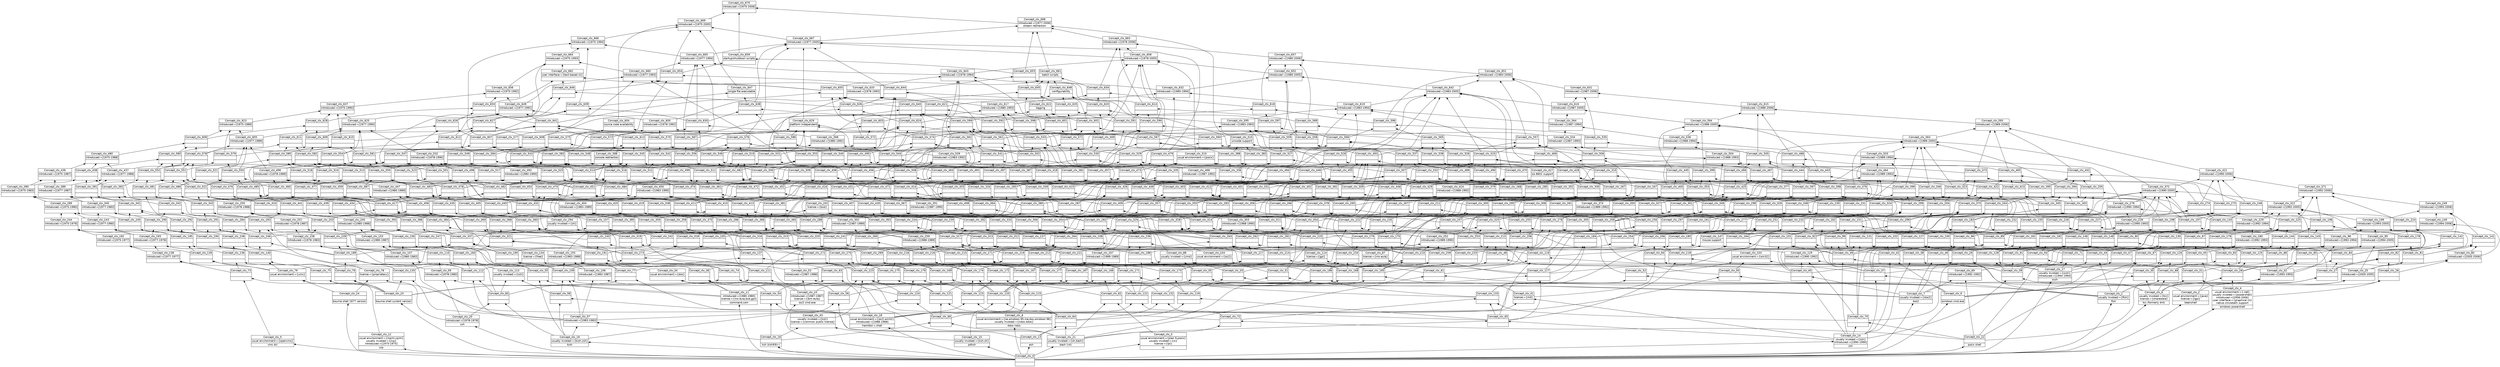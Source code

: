 digraph G { 
	rankdir=BT;
	margin=0;
	node [margin="0.03,0.03",fontname="DejaVu Sans"];
	ranksep=0.3;
	nodesep=0.2;
//graph[label="name:ctx,concept number:671,object number:24,attribute number:160"
0 [shape=none,label=<<table border="0" cellborder="1" cellspacing="0" port="p"><tr><td>Concept_ctx_670</td></tr><tr><td>introduced:=[1975-2006]<br/></td></tr><tr><td><br/></td></tr></table>>];
1 [shape=none,label=<<table border="0" cellborder="1" cellspacing="0" port="p"><tr><td>Concept_ctx_104</td></tr><tr><td>usual environment:={os/2}<br/></td></tr><tr><td><br/></td></tr></table>>];
2 [shape=none,label=<<table border="0" cellborder="1" cellspacing="0" port="p"><tr><td>Concept_ctx_0</td></tr><tr><td><br/></td></tr><tr><td><br/></td></tr></table>>];
3 [shape=none,label=<<table border="0" cellborder="1" cellspacing="0" port="p"><tr><td>Concept_ctx_2</td></tr><tr><td>usual environment:={java}<br/>license:={lgpl}<br/></td></tr><tr><td>beanshell<br/></td></tr></table>>];
4 [shape=none,label=<<table border="0" cellborder="1" cellspacing="0" port="p"><tr><td>Concept_ctx_18</td></tr><tr><td>usual environment:={os/2,win32}<br/>introduced:=[1988-1988]<br/></td></tr><tr><td>hamilton c shell<br/></td></tr></table>>];
5 [shape=none,label=<<table border="0" cellborder="1" cellspacing="0" port="p"><tr><td>Concept_ctx_103</td></tr><tr><td>usual environment:={win32}<br/></td></tr><tr><td><br/></td></tr></table>>];
6 [shape=none,label=<<table border="0" cellborder="1" cellspacing="0" port="p"><tr><td>Concept_ctx_5</td></tr><tr><td>usual environment:={openvms}<br/></td></tr><tr><td>vms dcl<br/></td></tr></table>>];
7 [shape=none,label=<<table border="0" cellborder="1" cellspacing="0" port="p"><tr><td>Concept_ctx_34</td></tr><tr><td>usual environment:={dos}<br/></td></tr><tr><td><br/></td></tr></table>>];
8 [shape=none,label=<<table border="0" cellborder="1" cellspacing="0" port="p"><tr><td>Concept_ctx_4</td></tr><tr><td>usual environment:={.net}<br/>usually invoked:={powershell}<br/>introduced:=[2006-2006]<br/>user interface:={graphical cli}<br/>native cim/wbem support<br/></td></tr><tr><td>windows powershell<br/></td></tr></table>>];
9 [shape=none,label=<<table border="0" cellborder="1" cellspacing="0" port="p"><tr><td>Concept_ctx_510</td></tr><tr><td>usual environment:={posix}<br/></td></tr><tr><td><br/></td></tr></table>>];
10 [shape=none,label=<<table border="0" cellborder="1" cellspacing="0" port="p"><tr><td>Concept_ctx_79</td></tr><tr><td>usual environment:={unix}<br/></td></tr><tr><td><br/></td></tr></table>>];
11 [shape=none,label=<<table border="0" cellborder="1" cellspacing="0" port="p"><tr><td>Concept_ctx_12</td></tr><tr><td>usual environment:={mp/m,cp/m}<br/>usually invoked:={ccp}<br/>introduced:=[1975-1975]<br/></td></tr><tr><td>ccp<br/></td></tr></table>>];
12 [shape=none,label=<<table border="0" cellborder="1" cellspacing="0" port="p"><tr><td>Concept_ctx_3</td></tr><tr><td>usual environment:={plan 9,posix}<br/>usually invoked:={rc}<br/>license:={lpl}<br/></td></tr><tr><td>rc<br/></td></tr></table>>];
13 [shape=none,label=<<table border="0" cellborder="1" cellspacing="0" port="p"><tr><td>Concept_ctx_8</td></tr><tr><td>usual environment:={se,windows 95,me,dos,windows 98}<br/>usually invoked:={ndos,4dos}<br/></td></tr><tr><td>4dos ndos<br/></td></tr></table>>];
14 [shape=none,label=<<table border="0" cellborder="1" cellspacing="0" port="p"><tr><td>Concept_ctx_43</td></tr><tr><td>usually invoked:={ksh}<br/>license:={common public license}<br/></td></tr><tr><td><br/></td></tr></table>>];
15 [shape=none,label=<<table border="0" cellborder="1" cellspacing="0" port="p"><tr><td>Concept_ctx_7</td></tr><tr><td>usually invoked:={4os2}<br/></td></tr><tr><td>4os2<br/></td></tr></table>>];
16 [shape=none,label=<<table border="0" cellborder="1" cellspacing="0" port="p"><tr><td>Concept_ctx_14</td></tr><tr><td>usually invoked:={zsh}<br/>introduced:=[1990-1990]<br/></td></tr><tr><td>zsh<br/></td></tr></table>>];
17 [shape=none,label=<<table border="0" cellborder="1" cellspacing="0" port="p"><tr><td>Concept_ctx_17</td></tr><tr><td>usually invoked:={scsh}<br/>introduced:=[1994-1994]<br/></td></tr><tr><td>scsh<br/></td></tr></table>>];
18 [shape=none,label=<<table border="0" cellborder="1" cellspacing="0" port="p"><tr><td>Concept_ctx_15</td></tr><tr><td>usually invoked:={ksh,sh}<br/></td></tr><tr><td>pdksh<br/></td></tr></table>>];
19 [shape=none,label=<<table border="0" cellborder="1" cellspacing="0" port="p"><tr><td>Concept_ctx_187</td></tr><tr><td><br/></td></tr><tr><td><br/></td></tr></table>>];
20 [shape=none,label=<<table border="0" cellborder="1" cellspacing="0" port="p"><tr><td>Concept_ctx_294</td></tr><tr><td>usually invoked:={sh}<br/></td></tr><tr><td><br/></td></tr></table>>];
21 [shape=none,label=<<table border="0" cellborder="1" cellspacing="0" port="p"><tr><td>Concept_ctx_6</td></tr><tr><td>usually invoked:={tcc}<br/>license:={shareware}<br/></td></tr><tr><td>tcc (formerly 4nt)<br/></td></tr></table>>];
22 [shape=none,label=<<table border="0" cellborder="1" cellspacing="0" port="p"><tr><td>Concept_ctx_1</td></tr><tr><td>usually invoked:={fish}<br/></td></tr><tr><td>fish<br/></td></tr></table>>];
23 [shape=none,label=<<table border="0" cellborder="1" cellspacing="0" port="p"><tr><td>Concept_ctx_60</td></tr><tr><td><br/></td></tr><tr><td><br/></td></tr></table>>];
24 [shape=none,label=<<table border="0" cellborder="1" cellspacing="0" port="p"><tr><td>Concept_ctx_113</td></tr><tr><td>usually invoked:={csh}<br/></td></tr><tr><td><br/></td></tr></table>>];
25 [shape=none,label=<<table border="0" cellborder="1" cellspacing="0" port="p"><tr><td>Concept_ctx_10</td></tr><tr><td>introduced:=[1987-1987]<br/>license:={ibm-eula}<br/></td></tr><tr><td>os/2 cmd.exe<br/></td></tr></table>>];
26 [shape=none,label=<<table border="0" cellborder="1" cellspacing="0" port="p"><tr><td>Concept_ctx_11</td></tr><tr><td>introduced:=[1980-1980]<br/>license:={ms-eula,bsd,gpl}<br/></td></tr><tr><td>command.com<br/></td></tr></table>>];
27 [shape=none,label=<<table border="0" cellborder="1" cellspacing="0" port="p"><tr><td>Concept_ctx_9</td></tr><tr><td><br/></td></tr><tr><td>windows cmd.exe<br/></td></tr></table>>];
28 [shape=none,label=<<table border="0" cellborder="1" cellspacing="0" port="p"><tr><td>Concept_ctx_88</td></tr><tr><td>usually invoked:={cmd}<br/></td></tr><tr><td><br/></td></tr></table>>];
29 [shape=none,label=<<table border="0" cellborder="1" cellspacing="0" port="p"><tr><td>Concept_ctx_19</td></tr><tr><td>usually invoked:={tcsh,csh}<br/></td></tr><tr><td>tcsh<br/></td></tr></table>>];
30 [shape=none,label=<<table border="0" cellborder="1" cellspacing="0" port="p"><tr><td>Concept_ctx_21</td></tr><tr><td>usually invoked:={sh,bash}<br/></td></tr><tr><td>bash (v4)<br/></td></tr></table>>];
31 [shape=none,label=<<table border="0" cellborder="1" cellspacing="0" port="p"><tr><td>Concept_ctx_668</td></tr><tr><td>introduced:=[1977-2006]<br/>stream redirection<br/></td></tr><tr><td><br/></td></tr></table>>];
32 [shape=none,label=<<table border="0" cellborder="1" cellspacing="0" port="p"><tr><td>Concept_ctx_667</td></tr><tr><td>introduced:=[1977-2005]<br/></td></tr><tr><td><br/></td></tr></table>>];
33 [shape=none,label=<<table border="0" cellborder="1" cellspacing="0" port="p"><tr><td>Concept_ctx_669</td></tr><tr><td>introduced:=[1975-2005]<br/></td></tr><tr><td><br/></td></tr></table>>];
34 [shape=none,label=<<table border="0" cellborder="1" cellspacing="0" port="p"><tr><td>Concept_ctx_658</td></tr><tr><td>introduced:=[1978-2005]<br/></td></tr><tr><td><br/></td></tr></table>>];
35 [shape=none,label=<<table border="0" cellborder="1" cellspacing="0" port="p"><tr><td>Concept_ctx_663</td></tr><tr><td>introduced:=[1978-2006]<br/></td></tr><tr><td><br/></td></tr></table>>];
36 [shape=none,label=<<table border="0" cellborder="1" cellspacing="0" port="p"><tr><td>Concept_ctx_473</td></tr><tr><td><br/></td></tr><tr><td><br/></td></tr></table>>];
37 [shape=none,label=<<table border="0" cellborder="1" cellspacing="0" port="p"><tr><td>Concept_ctx_643</td></tr><tr><td>introduced:=[1978-1994]<br/></td></tr><tr><td><br/></td></tr></table>>];
38 [shape=none,label=<<table border="0" cellborder="1" cellspacing="0" port="p"><tr><td>Concept_ctx_665</td></tr><tr><td>introduced:=[1977-1994]<br/></td></tr><tr><td><br/></td></tr></table>>];
39 [shape=none,label=<<table border="0" cellborder="1" cellspacing="0" port="p"><tr><td>Concept_ctx_666</td></tr><tr><td>introduced:=[1975-1994]<br/></td></tr><tr><td><br/></td></tr></table>>];
40 [shape=none,label=<<table border="0" cellborder="1" cellspacing="0" port="p"><tr><td>Concept_ctx_58</td></tr><tr><td><br/></td></tr><tr><td><br/></td></tr></table>>];
41 [shape=none,label=<<table border="0" cellborder="1" cellspacing="0" port="p"><tr><td>Concept_ctx_429</td></tr><tr><td><br/></td></tr><tr><td><br/></td></tr></table>>];
42 [shape=none,label=<<table border="0" cellborder="1" cellspacing="0" port="p"><tr><td>Concept_ctx_632</td></tr><tr><td>introduced:=[1980-1994]<br/></td></tr><tr><td><br/></td></tr></table>>];
43 [shape=none,label=<<table border="0" cellborder="1" cellspacing="0" port="p"><tr><td>Concept_ctx_470</td></tr><tr><td><br/></td></tr><tr><td><br/></td></tr></table>>];
44 [shape=none,label=<<table border="0" cellborder="1" cellspacing="0" port="p"><tr><td>Concept_ctx_652</td></tr><tr><td>introduced:=[1980-2005]<br/></td></tr><tr><td><br/></td></tr></table>>];
45 [shape=none,label=<<table border="0" cellborder="1" cellspacing="0" port="p"><tr><td>Concept_ctx_657</td></tr><tr><td>introduced:=[1980-2006]<br/></td></tr><tr><td><br/></td></tr></table>>];
46 [shape=none,label=<<table border="0" cellborder="1" cellspacing="0" port="p"><tr><td>Concept_ctx_380</td></tr><tr><td><br/></td></tr><tr><td><br/></td></tr></table>>];
47 [shape=none,label=<<table border="0" cellborder="1" cellspacing="0" port="p"><tr><td>Concept_ctx_617</td></tr><tr><td>introduced:=[1980-1993]<br/></td></tr><tr><td><br/></td></tr></table>>];
48 [shape=none,label=<<table border="0" cellborder="1" cellspacing="0" port="p"><tr><td>Concept_ctx_431</td></tr><tr><td><br/></td></tr><tr><td><br/></td></tr></table>>];
49 [shape=none,label=<<table border="0" cellborder="1" cellspacing="0" port="p"><tr><td>Concept_ctx_633</td></tr><tr><td>introduced:=[1978-1993]<br/></td></tr><tr><td><br/></td></tr></table>>];
50 [shape=none,label=<<table border="0" cellborder="1" cellspacing="0" port="p"><tr><td>Concept_ctx_660</td></tr><tr><td>introduced:=[1977-1993]<br/></td></tr><tr><td><br/></td></tr></table>>];
51 [shape=none,label=<<table border="0" cellborder="1" cellspacing="0" port="p"><tr><td>Concept_ctx_664</td></tr><tr><td>introduced:=[1975-1993]<br/></td></tr><tr><td><br/></td></tr></table>>];
52 [shape=none,label=<<table border="0" cellborder="1" cellspacing="0" port="p"><tr><td>Concept_ctx_33</td></tr><tr><td><br/></td></tr><tr><td><br/></td></tr></table>>];
53 [shape=none,label=<<table border="0" cellborder="1" cellspacing="0" port="p"><tr><td>Concept_ctx_595</td></tr><tr><td>introduced:=[1983-1993]<br/></td></tr><tr><td><br/></td></tr></table>>];
54 [shape=none,label=<<table border="0" cellborder="1" cellspacing="0" port="p"><tr><td>Concept_ctx_619</td></tr><tr><td>introduced:=[1983-1994]<br/></td></tr><tr><td><br/></td></tr></table>>];
55 [shape=none,label=<<table border="0" cellborder="1" cellspacing="0" port="p"><tr><td>Concept_ctx_642</td></tr><tr><td>introduced:=[1983-2005]<br/></td></tr><tr><td><br/></td></tr></table>>];
56 [shape=none,label=<<table border="0" cellborder="1" cellspacing="0" port="p"><tr><td>Concept_ctx_651</td></tr><tr><td>introduced:=[1983-2006]<br/></td></tr><tr><td><br/></td></tr></table>>];
57 [shape=none,label=<<table border="0" cellborder="1" cellspacing="0" port="p"><tr><td>Concept_ctx_539</td></tr><tr><td>introduced:=[1983-1992]<br/></td></tr><tr><td><br/></td></tr></table>>];
58 [shape=none,label=<<table border="0" cellborder="1" cellspacing="0" port="p"><tr><td>Concept_ctx_36</td></tr><tr><td><br/></td></tr><tr><td><br/></td></tr></table>>];
59 [shape=none,label=<<table border="0" cellborder="1" cellspacing="0" port="p"><tr><td>Concept_ctx_568</td></tr><tr><td>introduced:=[1980-1992]<br/></td></tr><tr><td><br/></td></tr></table>>];
60 [shape=none,label=<<table border="0" cellborder="1" cellspacing="0" port="p"><tr><td>Concept_ctx_600</td></tr><tr><td>introduced:=[1978-1992]<br/></td></tr><tr><td><br/></td></tr></table>>];
61 [shape=none,label=<<table border="0" cellborder="1" cellspacing="0" port="p"><tr><td>Concept_ctx_649</td></tr><tr><td>introduced:=[1977-1992]<br/></td></tr><tr><td><br/></td></tr></table>>];
62 [shape=none,label=<<table border="0" cellborder="1" cellspacing="0" port="p"><tr><td>Concept_ctx_656</td></tr><tr><td>introduced:=[1975-1992]<br/></td></tr><tr><td><br/></td></tr></table>>];
63 [shape=none,label=<<table border="0" cellborder="1" cellspacing="0" port="p"><tr><td>Concept_ctx_278</td></tr><tr><td><br/></td></tr><tr><td><br/></td></tr></table>>];
64 [shape=none,label=<<table border="0" cellborder="1" cellspacing="0" port="p"><tr><td>Concept_ctx_468</td></tr><tr><td>introduced:=[1987-1992]<br/></td></tr><tr><td><br/></td></tr></table>>];
65 [shape=none,label=<<table border="0" cellborder="1" cellspacing="0" port="p"><tr><td>Concept_ctx_534</td></tr><tr><td>introduced:=[1987-1993]<br/></td></tr><tr><td><br/></td></tr></table>>];
66 [shape=none,label=<<table border="0" cellborder="1" cellspacing="0" port="p"><tr><td>Concept_ctx_326</td></tr><tr><td><br/></td></tr><tr><td><br/></td></tr></table>>];
67 [shape=none,label=<<table border="0" cellborder="1" cellspacing="0" port="p"><tr><td>Concept_ctx_564</td></tr><tr><td>introduced:=[1987-1994]<br/></td></tr><tr><td><br/></td></tr></table>>];
68 [shape=none,label=<<table border="0" cellborder="1" cellspacing="0" port="p"><tr><td>Concept_ctx_376</td></tr><tr><td><br/></td></tr><tr><td><br/></td></tr></table>>];
69 [shape=none,label=<<table border="0" cellborder="1" cellspacing="0" port="p"><tr><td>Concept_ctx_616</td></tr><tr><td>introduced:=[1987-2005]<br/></td></tr><tr><td><br/></td></tr></table>>];
70 [shape=none,label=<<table border="0" cellborder="1" cellspacing="0" port="p"><tr><td>Concept_ctx_631</td></tr><tr><td>introduced:=[1987-2006]<br/></td></tr><tr><td><br/></td></tr></table>>];
71 [shape=none,label=<<table border="0" cellborder="1" cellspacing="0" port="p"><tr><td>Concept_ctx_53</td></tr><tr><td>introduced:=[1987-1988]<br/></td></tr><tr><td><br/></td></tr></table>>];
72 [shape=none,label=<<table border="0" cellborder="1" cellspacing="0" port="p"><tr><td>Concept_ctx_120</td></tr><tr><td><br/></td></tr><tr><td><br/></td></tr></table>>];
73 [shape=none,label=<<table border="0" cellborder="1" cellspacing="0" port="p"><tr><td>Concept_ctx_209</td></tr><tr><td><br/></td></tr><tr><td><br/></td></tr></table>>];
74 [shape=none,label=<<table border="0" cellborder="1" cellspacing="0" port="p"><tr><td>Concept_ctx_351</td></tr><tr><td>introduced:=[1987-1990]<br/></td></tr><tr><td><br/></td></tr></table>>];
75 [shape=none,label=<<table border="0" cellborder="1" cellspacing="0" port="p"><tr><td>Concept_ctx_312</td></tr><tr><td><br/></td></tr><tr><td><br/></td></tr></table>>];
76 [shape=none,label=<<table border="0" cellborder="1" cellspacing="0" port="p"><tr><td>Concept_ctx_450</td></tr><tr><td>introduced:=[1983-1990]<br/></td></tr><tr><td><br/></td></tr></table>>];
77 [shape=none,label=<<table border="0" cellborder="1" cellspacing="0" port="p"><tr><td>Concept_ctx_492</td></tr><tr><td>introduced:=[1980-1990]<br/></td></tr><tr><td><br/></td></tr></table>>];
78 [shape=none,label=<<table border="0" cellborder="1" cellspacing="0" port="p"><tr><td>Concept_ctx_365</td></tr><tr><td><br/></td></tr><tr><td><br/></td></tr></table>>];
79 [shape=none,label=<<table border="0" cellborder="1" cellspacing="0" port="p"><tr><td>Concept_ctx_532</td></tr><tr><td>introduced:=[1978-1990]<br/></td></tr><tr><td><br/></td></tr></table>>];
80 [shape=none,label=<<table border="0" cellborder="1" cellspacing="0" port="p"><tr><td>Concept_ctx_247</td></tr><tr><td><br/></td></tr><tr><td><br/></td></tr></table>>];
81 [shape=none,label=<<table border="0" cellborder="1" cellspacing="0" port="p"><tr><td>Concept_ctx_625</td></tr><tr><td>introduced:=[1977-1990]<br/></td></tr><tr><td><br/></td></tr></table>>];
82 [shape=none,label=<<table border="0" cellborder="1" cellspacing="0" port="p"><tr><td>Concept_ctx_637</td></tr><tr><td>introduced:=[1975-1990]<br/></td></tr><tr><td><br/></td></tr></table>>];
83 [shape=none,label=<<table border="0" cellborder="1" cellspacing="0" port="p"><tr><td>Concept_ctx_51</td></tr><tr><td><br/></td></tr><tr><td><br/></td></tr></table>>];
84 [shape=none,label=<<table border="0" cellborder="1" cellspacing="0" port="p"><tr><td>Concept_ctx_303</td></tr><tr><td>introduced:=[1988-1990]<br/></td></tr><tr><td><br/></td></tr></table>>];
85 [shape=none,label=<<table border="0" cellborder="1" cellspacing="0" port="p"><tr><td>Concept_ctx_424</td></tr><tr><td>introduced:=[1988-1992]<br/></td></tr><tr><td><br/></td></tr></table>>];
86 [shape=none,label=<<table border="0" cellborder="1" cellspacing="0" port="p"><tr><td>Concept_ctx_504</td></tr><tr><td>introduced:=[1988-1993]<br/></td></tr><tr><td><br/></td></tr></table>>];
87 [shape=none,label=<<table border="0" cellborder="1" cellspacing="0" port="p"><tr><td>Concept_ctx_536</td></tr><tr><td>introduced:=[1988-1994]<br/></td></tr><tr><td><br/></td></tr></table>>];
88 [shape=none,label=<<table border="0" cellborder="1" cellspacing="0" port="p"><tr><td>Concept_ctx_594</td></tr><tr><td>introduced:=[1988-2005]<br/></td></tr><tr><td><br/></td></tr></table>>];
89 [shape=none,label=<<table border="0" cellborder="1" cellspacing="0" port="p"><tr><td>Concept_ctx_615</td></tr><tr><td>introduced:=[1988-2006]<br/></td></tr><tr><td><br/></td></tr></table>>];
90 [shape=none,label=<<table border="0" cellborder="1" cellspacing="0" port="p"><tr><td>Concept_ctx_166</td></tr><tr><td><br/></td></tr><tr><td><br/></td></tr></table>>];
91 [shape=none,label=<<table border="0" cellborder="1" cellspacing="0" port="p"><tr><td>Concept_ctx_259</td></tr><tr><td>introduced:=[1988-1989]<br/></td></tr><tr><td><br/></td></tr></table>>];
92 [shape=none,label=<<table border="0" cellborder="1" cellspacing="0" port="p"><tr><td>Concept_ctx_302</td></tr><tr><td>introduced:=[1987-1989]<br/></td></tr><tr><td><br/></td></tr></table>>];
93 [shape=none,label=<<table border="0" cellborder="1" cellspacing="0" port="p"><tr><td>Concept_ctx_269</td></tr><tr><td><br/></td></tr><tr><td><br/></td></tr></table>>];
94 [shape=none,label=<<table border="0" cellborder="1" cellspacing="0" port="p"><tr><td>Concept_ctx_404</td></tr><tr><td>introduced:=[1983-1989]<br/></td></tr><tr><td><br/></td></tr></table>>];
95 [shape=none,label=<<table border="0" cellborder="1" cellspacing="0" port="p"><tr><td>Concept_ctx_447</td></tr><tr><td>introduced:=[1980-1989]<br/></td></tr><tr><td><br/></td></tr></table>>];
96 [shape=none,label=<<table border="0" cellborder="1" cellspacing="0" port="p"><tr><td>Concept_ctx_318</td></tr><tr><td><br/></td></tr><tr><td><br/></td></tr></table>>];
97 [shape=none,label=<<table border="0" cellborder="1" cellspacing="0" port="p"><tr><td>Concept_ctx_496</td></tr><tr><td>introduced:=[1978-1989]<br/></td></tr><tr><td><br/></td></tr></table>>];
98 [shape=none,label=<<table border="0" cellborder="1" cellspacing="0" port="p"><tr><td>Concept_ctx_605</td></tr><tr><td>introduced:=[1977-1989]<br/></td></tr><tr><td><br/></td></tr></table>>];
99 [shape=none,label=<<table border="0" cellborder="1" cellspacing="0" port="p"><tr><td>Concept_ctx_623</td></tr><tr><td>introduced:=[1975-1989]<br/></td></tr><tr><td><br/></td></tr></table>>];
100 [shape=none,label=<<table border="0" cellborder="1" cellspacing="0" port="p"><tr><td>Concept_ctx_207</td></tr><tr><td>introduced:=[1989-1989]<br/></td></tr><tr><td><br/></td></tr></table>>];
101 [shape=none,label=<<table border="0" cellborder="1" cellspacing="0" port="p"><tr><td>Concept_ctx_252</td></tr><tr><td>introduced:=[1989-1990]<br/></td></tr><tr><td><br/></td></tr></table>>];
102 [shape=none,label=<<table border="0" cellborder="1" cellspacing="0" port="p"><tr><td>Concept_ctx_374</td></tr><tr><td>introduced:=[1989-1992]<br/></td></tr><tr><td><br/></td></tr></table>>];
103 [shape=none,label=<<table border="0" cellborder="1" cellspacing="0" port="p"><tr><td>Concept_ctx_32</td></tr><tr><td>introduced:=[1993-1993]<br/></td></tr><tr><td><br/></td></tr></table>>];
104 [shape=none,label=<<table border="0" cellborder="1" cellspacing="0" port="p"><tr><td>Concept_ctx_464</td></tr><tr><td>introduced:=[1989-1993]<br/></td></tr><tr><td><br/></td></tr></table>>];
105 [shape=none,label=<<table border="0" cellborder="1" cellspacing="0" port="p"><tr><td>Concept_ctx_503</td></tr><tr><td>introduced:=[1989-1994]<br/></td></tr><tr><td><br/></td></tr></table>>];
106 [shape=none,label=<<table border="0" cellborder="1" cellspacing="0" port="p"><tr><td>Concept_ctx_563</td></tr><tr><td>introduced:=[1989-2005]<br/></td></tr><tr><td><br/></td></tr></table>>];
107 [shape=none,label=<<table border="0" cellborder="1" cellspacing="0" port="p"><tr><td>Concept_ctx_593</td></tr><tr><td>introduced:=[1989-2006]<br/></td></tr><tr><td><br/></td></tr></table>>];
108 [shape=none,label=<<table border="0" cellborder="1" cellspacing="0" port="p"><tr><td>Concept_ctx_16</td></tr><tr><td><br/></td></tr><tr><td>ksh (ksh93t+)<br/></td></tr></table>>];
109 [shape=none,label=<<table border="0" cellborder="1" cellspacing="0" port="p"><tr><td>Concept_ctx_57</td></tr><tr><td>introduced:=[1983-1983]<br/></td></tr><tr><td><br/></td></tr></table>>];
110 [shape=none,label=<<table border="0" cellborder="1" cellspacing="0" port="p"><tr><td>Concept_ctx_155</td></tr><tr><td>introduced:=[1983-1988]<br/></td></tr><tr><td><br/></td></tr></table>>];
111 [shape=none,label=<<table border="0" cellborder="1" cellspacing="0" port="p"><tr><td>Concept_ctx_200</td></tr><tr><td>introduced:=[1980-1988]<br/></td></tr><tr><td><br/></td></tr></table>>];
112 [shape=none,label=<<table border="0" cellborder="1" cellspacing="0" port="p"><tr><td>Concept_ctx_112</td></tr><tr><td><br/></td></tr><tr><td><br/></td></tr></table>>];
113 [shape=none,label=<<table border="0" cellborder="1" cellspacing="0" port="p"><tr><td>Concept_ctx_250</td></tr><tr><td>introduced:=[1978-1988]<br/></td></tr><tr><td><br/></td></tr></table>>];
114 [shape=none,label=<<table border="0" cellborder="1" cellspacing="0" port="p"><tr><td>Concept_ctx_437</td></tr><tr><td>introduced:=[1977-1988]<br/></td></tr><tr><td><br/></td></tr></table>>];
115 [shape=none,label=<<table border="0" cellborder="1" cellspacing="0" port="p"><tr><td>Concept_ctx_480</td></tr><tr><td>introduced:=[1975-1988]<br/></td></tr><tr><td><br/></td></tr></table>>];
116 [shape=none,label=<<table border="0" cellborder="1" cellspacing="0" port="p"><tr><td>Concept_ctx_22</td></tr><tr><td><br/></td></tr><tr><td>posix shell<br/></td></tr></table>>];
117 [shape=none,label=<<table border="0" cellborder="1" cellspacing="0" port="p"><tr><td>Concept_ctx_70</td></tr><tr><td><br/></td></tr><tr><td><br/></td></tr></table>>];
118 [shape=none,label=<<table border="0" cellborder="1" cellspacing="0" port="p"><tr><td>Concept_ctx_129</td></tr><tr><td>introduced:=[1990-1992]<br/></td></tr><tr><td><br/></td></tr></table>>];
119 [shape=none,label=<<table border="0" cellborder="1" cellspacing="0" port="p"><tr><td>Concept_ctx_228</td></tr><tr><td>introduced:=[1990-1993]<br/></td></tr><tr><td><br/></td></tr></table>>];
120 [shape=none,label=<<table border="0" cellborder="1" cellspacing="0" port="p"><tr><td>Concept_ctx_131</td></tr><tr><td><br/></td></tr><tr><td><br/></td></tr></table>>];
121 [shape=none,label=<<table border="0" cellborder="1" cellspacing="0" port="p"><tr><td>Concept_ctx_276</td></tr><tr><td>introduced:=[1990-1994]<br/></td></tr><tr><td><br/></td></tr></table>>];
122 [shape=none,label=<<table border="0" cellborder="1" cellspacing="0" port="p"><tr><td>Concept_ctx_183</td></tr><tr><td><br/></td></tr><tr><td><br/></td></tr></table>>];
123 [shape=none,label=<<table border="0" cellborder="1" cellspacing="0" port="p"><tr><td>Concept_ctx_372</td></tr><tr><td>introduced:=[1990-2005]<br/></td></tr><tr><td><br/></td></tr></table>>];
124 [shape=none,label=<<table border="0" cellborder="1" cellspacing="0" port="p"><tr><td>Concept_ctx_421</td></tr><tr><td>introduced:=[1990-2006]<br/></td></tr><tr><td><br/></td></tr></table>>];
125 [shape=none,label=<<table border="0" cellborder="1" cellspacing="0" port="p"><tr><td>Concept_ctx_106</td></tr><tr><td>introduced:=[1983-1987]<br/></td></tr><tr><td><br/></td></tr></table>>];
126 [shape=none,label=<<table border="0" cellborder="1" cellspacing="0" port="p"><tr><td>Concept_ctx_153</td></tr><tr><td>introduced:=[1980-1987]<br/></td></tr><tr><td><br/></td></tr></table>>];
127 [shape=none,label=<<table border="0" cellborder="1" cellspacing="0" port="p"><tr><td>Concept_ctx_201</td></tr><tr><td>introduced:=[1978-1987]<br/></td></tr><tr><td><br/></td></tr></table>>];
128 [shape=none,label=<<table border="0" cellborder="1" cellspacing="0" port="p"><tr><td>Concept_ctx_389</td></tr><tr><td>introduced:=[1977-1987]<br/></td></tr><tr><td><br/></td></tr></table>>];
129 [shape=none,label=<<table border="0" cellborder="1" cellspacing="0" port="p"><tr><td>Concept_ctx_436</td></tr><tr><td>introduced:=[1975-1987]<br/></td></tr><tr><td><br/></td></tr></table>>];
130 [shape=none,label=<<table border="0" cellborder="1" cellspacing="0" port="p"><tr><td>Concept_ctx_69</td></tr><tr><td>introduced:=[1992-1992]<br/></td></tr><tr><td><br/></td></tr></table>>];
131 [shape=none,label=<<table border="0" cellborder="1" cellspacing="0" port="p"><tr><td>Concept_ctx_180</td></tr><tr><td>introduced:=[1992-1993]<br/></td></tr><tr><td><br/></td></tr></table>>];
132 [shape=none,label=<<table border="0" cellborder="1" cellspacing="0" port="p"><tr><td>Concept_ctx_71</td></tr><tr><td><br/></td></tr><tr><td><br/></td></tr></table>>];
133 [shape=none,label=<<table border="0" cellborder="1" cellspacing="0" port="p"><tr><td>Concept_ctx_229</td></tr><tr><td>introduced:=[1992-1994]<br/></td></tr><tr><td><br/></td></tr></table>>];
134 [shape=none,label=<<table border="0" cellborder="1" cellspacing="0" port="p"><tr><td>Concept_ctx_130</td></tr><tr><td><br/></td></tr><tr><td><br/></td></tr></table>>];
135 [shape=none,label=<<table border="0" cellborder="1" cellspacing="0" port="p"><tr><td>Concept_ctx_322</td></tr><tr><td>introduced:=[1992-2005]<br/></td></tr><tr><td><br/></td></tr></table>>];
136 [shape=none,label=<<table border="0" cellborder="1" cellspacing="0" port="p"><tr><td>Concept_ctx_371</td></tr><tr><td>introduced:=[1992-2006]<br/></td></tr><tr><td><br/></td></tr></table>>];
137 [shape=none,label=<<table border="0" cellborder="1" cellspacing="0" port="p"><tr><td>Concept_ctx_107</td></tr><tr><td>introduced:=[1980-1983]<br/></td></tr><tr><td><br/></td></tr></table>>];
138 [shape=none,label=<<table border="0" cellborder="1" cellspacing="0" port="p"><tr><td>Concept_ctx_158</td></tr><tr><td>introduced:=[1978-1983]<br/></td></tr><tr><td><br/></td></tr></table>>];
139 [shape=none,label=<<table border="0" cellborder="1" cellspacing="0" port="p"><tr><td>Concept_ctx_340</td></tr><tr><td>introduced:=[1977-1983]<br/></td></tr><tr><td><br/></td></tr></table>>];
140 [shape=none,label=<<table border="0" cellborder="1" cellspacing="0" port="p"><tr><td>Concept_ctx_390</td></tr><tr><td>introduced:=[1975-1983]<br/></td></tr><tr><td><br/></td></tr></table>>];
141 [shape=none,label=<<table border="0" cellborder="1" cellspacing="0" port="p"><tr><td>Concept_ctx_98</td></tr><tr><td>introduced:=[1993-1994]<br/></td></tr><tr><td><br/></td></tr></table>>];
142 [shape=none,label=<<table border="0" cellborder="1" cellspacing="0" port="p"><tr><td>Concept_ctx_44</td></tr><tr><td><br/></td></tr><tr><td><br/></td></tr></table>>];
143 [shape=none,label=<<table border="0" cellborder="1" cellspacing="0" port="p"><tr><td>Concept_ctx_199</td></tr><tr><td>introduced:=[1993-2005]<br/></td></tr><tr><td><br/></td></tr></table>>];
144 [shape=none,label=<<table border="0" cellborder="1" cellspacing="0" port="p"><tr><td>Concept_ctx_249</td></tr><tr><td>introduced:=[1993-2006]<br/></td></tr><tr><td><br/></td></tr></table>>];
145 [shape=none,label=<<table border="0" cellborder="1" cellspacing="0" port="p"><tr><td>Concept_ctx_20</td></tr><tr><td>introduced:=[1978-1978]<br/></td></tr><tr><td>csh<br/></td></tr></table>>];
146 [shape=none,label=<<table border="0" cellborder="1" cellspacing="0" port="p"><tr><td>Concept_ctx_59</td></tr><tr><td>introduced:=[1978-1980]<br/></td></tr><tr><td><br/></td></tr></table>>];
147 [shape=none,label=<<table border="0" cellborder="1" cellspacing="0" port="p"><tr><td>Concept_ctx_243</td></tr><tr><td>introduced:=[1977-1980]<br/></td></tr><tr><td><br/></td></tr></table>>];
148 [shape=none,label=<<table border="0" cellborder="1" cellspacing="0" port="p"><tr><td>Concept_ctx_289</td></tr><tr><td>introduced:=[1975-1980]<br/></td></tr><tr><td><br/></td></tr></table>>];
149 [shape=none,label=<<table border="0" cellborder="1" cellspacing="0" port="p"><tr><td>Concept_ctx_95</td></tr><tr><td>introduced:=[1994-2005]<br/></td></tr><tr><td><br/></td></tr></table>>];
150 [shape=none,label=<<table border="0" cellborder="1" cellspacing="0" port="p"><tr><td>Concept_ctx_149</td></tr><tr><td>introduced:=[1994-2006]<br/></td></tr><tr><td><br/></td></tr></table>>];
151 [shape=none,label=<<table border="0" cellborder="1" cellspacing="0" port="p"><tr><td>Concept_ctx_193</td></tr><tr><td>introduced:=[1977-1978]<br/></td></tr><tr><td><br/></td></tr></table>>];
152 [shape=none,label=<<table border="0" cellborder="1" cellspacing="0" port="p"><tr><td>Concept_ctx_244</td></tr><tr><td>introduced:=[1975-1978]<br/></td></tr><tr><td><br/></td></tr></table>>];
153 [shape=none,label=<<table border="0" cellborder="1" cellspacing="0" port="p"><tr><td>Concept_ctx_25</td></tr><tr><td>introduced:=[2005-2005]<br/></td></tr><tr><td><br/></td></tr></table>>];
154 [shape=none,label=<<table border="0" cellborder="1" cellspacing="0" port="p"><tr><td>Concept_ctx_80</td></tr><tr><td>introduced:=[2005-2006]<br/></td></tr><tr><td><br/></td></tr></table>>];
155 [shape=none,label=<<table border="0" cellborder="1" cellspacing="0" port="p"><tr><td>Concept_ctx_138</td></tr><tr><td>introduced:=[1977-1977]<br/></td></tr><tr><td><br/></td></tr></table>>];
156 [shape=none,label=<<table border="0" cellborder="1" cellspacing="0" port="p"><tr><td>Concept_ctx_192</td></tr><tr><td>introduced:=[1975-1977]<br/></td></tr><tr><td><br/></td></tr></table>>];
157 [shape=none,label=<<table border="0" cellborder="1" cellspacing="0" port="p"><tr><td>Concept_ctx_215</td></tr><tr><td><br/></td></tr><tr><td><br/></td></tr></table>>];
158 [shape=none,label=<<table border="0" cellborder="1" cellspacing="0" port="p"><tr><td>Concept_ctx_262</td></tr><tr><td><br/></td></tr><tr><td><br/></td></tr></table>>];
159 [shape=none,label=<<table border="0" cellborder="1" cellspacing="0" port="p"><tr><td>Concept_ctx_109</td></tr><tr><td><br/></td></tr><tr><td><br/></td></tr></table>>];
160 [shape=none,label=<<table border="0" cellborder="1" cellspacing="0" port="p"><tr><td>Concept_ctx_315</td></tr><tr><td><br/></td></tr><tr><td><br/></td></tr></table>>];
161 [shape=none,label=<<table border="0" cellborder="1" cellspacing="0" port="p"><tr><td>Concept_ctx_362</td></tr><tr><td><br/></td></tr><tr><td><br/></td></tr></table>>];
162 [shape=none,label=<<table border="0" cellborder="1" cellspacing="0" port="p"><tr><td>Concept_ctx_49</td></tr><tr><td><br/></td></tr><tr><td><br/></td></tr></table>>];
163 [shape=none,label=<<table border="0" cellborder="1" cellspacing="0" port="p"><tr><td>Concept_ctx_256</td></tr><tr><td><br/></td></tr><tr><td><br/></td></tr></table>>];
164 [shape=none,label=<<table border="0" cellborder="1" cellspacing="0" port="p"><tr><td>Concept_ctx_308</td></tr><tr><td><br/></td></tr><tr><td><br/></td></tr></table>>];
165 [shape=none,label=<<table border="0" cellborder="1" cellspacing="0" port="p"><tr><td>Concept_ctx_356</td></tr><tr><td><br/></td></tr><tr><td><br/></td></tr></table>>];
166 [shape=none,label=<<table border="0" cellborder="1" cellspacing="0" port="p"><tr><td>Concept_ctx_412</td></tr><tr><td><br/></td></tr><tr><td><br/></td></tr></table>>];
167 [shape=none,label=<<table border="0" cellborder="1" cellspacing="0" port="p"><tr><td>Concept_ctx_160</td></tr><tr><td><br/></td></tr><tr><td><br/></td></tr></table>>];
168 [shape=none,label=<<table border="0" cellborder="1" cellspacing="0" port="p"><tr><td>Concept_ctx_368</td></tr><tr><td><br/></td></tr><tr><td><br/></td></tr></table>>];
169 [shape=none,label=<<table border="0" cellborder="1" cellspacing="0" port="p"><tr><td>Concept_ctx_419</td></tr><tr><td><br/></td></tr><tr><td><br/></td></tr></table>>];
170 [shape=none,label=<<table border="0" cellborder="1" cellspacing="0" port="p"><tr><td>Concept_ctx_415</td></tr><tr><td><br/></td></tr><tr><td><br/></td></tr></table>>];
171 [shape=none,label=<<table border="0" cellborder="1" cellspacing="0" port="p"><tr><td>Concept_ctx_463</td></tr><tr><td><br/></td></tr><tr><td><br/></td></tr></table>>];
172 [shape=none,label=<<table border="0" cellborder="1" cellspacing="0" port="p"><tr><td>Concept_ctx_290</td></tr><tr><td><br/></td></tr><tr><td><br/></td></tr></table>>];
173 [shape=none,label=<<table border="0" cellborder="1" cellspacing="0" port="p"><tr><td>Concept_ctx_342</td></tr><tr><td><br/></td></tr><tr><td><br/></td></tr></table>>];
174 [shape=none,label=<<table border="0" cellborder="1" cellspacing="0" port="p"><tr><td>Concept_ctx_521</td></tr><tr><td><br/></td></tr><tr><td><br/></td></tr></table>>];
175 [shape=none,label=<<table border="0" cellborder="1" cellspacing="0" port="p"><tr><td>Concept_ctx_554</td></tr><tr><td><br/></td></tr><tr><td><br/></td></tr></table>>];
176 [shape=none,label=<<table border="0" cellborder="1" cellspacing="0" port="p"><tr><td>Concept_ctx_587</td></tr><tr><td><br/></td></tr><tr><td><br/></td></tr></table>>];
177 [shape=none,label=<<table border="0" cellborder="1" cellspacing="0" port="p"><tr><td>Concept_ctx_99</td></tr><tr><td><br/></td></tr><tr><td><br/></td></tr></table>>];
178 [shape=none,label=<<table border="0" cellborder="1" cellspacing="0" port="p"><tr><td>Concept_ctx_150</td></tr><tr><td><br/></td></tr><tr><td><br/></td></tr></table>>];
179 [shape=none,label=<<table border="0" cellborder="1" cellspacing="0" port="p"><tr><td>Concept_ctx_298</td></tr><tr><td><br/></td></tr><tr><td><br/></td></tr></table>>];
180 [shape=none,label=<<table border="0" cellborder="1" cellspacing="0" port="p"><tr><td>Concept_ctx_346</td></tr><tr><td><br/></td></tr><tr><td><br/></td></tr></table>>];
181 [shape=none,label=<<table border="0" cellborder="1" cellspacing="0" port="p"><tr><td>Concept_ctx_399</td></tr><tr><td><br/></td></tr><tr><td><br/></td></tr></table>>];
182 [shape=none,label=<<table border="0" cellborder="1" cellspacing="0" port="p"><tr><td>Concept_ctx_402</td></tr><tr><td><br/></td></tr><tr><td><br/></td></tr></table>>];
183 [shape=none,label=<<table border="0" cellborder="1" cellspacing="0" port="p"><tr><td>Concept_ctx_493</td></tr><tr><td><br/></td></tr><tr><td><br/></td></tr></table>>];
184 [shape=none,label=<<table border="0" cellborder="1" cellspacing="0" port="p"><tr><td>Concept_ctx_457</td></tr><tr><td><br/></td></tr><tr><td><br/></td></tr></table>>];
185 [shape=none,label=<<table border="0" cellborder="1" cellspacing="0" port="p"><tr><td>Concept_ctx_533</td></tr><tr><td><br/></td></tr><tr><td><br/></td></tr></table>>];
186 [shape=none,label=<<table border="0" cellborder="1" cellspacing="0" port="p"><tr><td>Concept_ctx_629</td></tr><tr><td>platform-independent<br/></td></tr><tr><td><br/></td></tr></table>>];
187 [shape=none,label=<<table border="0" cellborder="1" cellspacing="0" port="p"><tr><td>Concept_ctx_63</td></tr><tr><td><br/></td></tr><tr><td><br/></td></tr></table>>];
188 [shape=none,label=<<table border="0" cellborder="1" cellspacing="0" port="p"><tr><td>Concept_ctx_61</td></tr><tr><td><br/></td></tr><tr><td><br/></td></tr></table>>];
189 [shape=none,label=<<table border="0" cellborder="1" cellspacing="0" port="p"><tr><td>Concept_ctx_114</td></tr><tr><td>license:={gpl}<br/></td></tr><tr><td><br/></td></tr></table>>];
190 [shape=none,label=<<table border="0" cellborder="1" cellspacing="0" port="p"><tr><td>Concept_ctx_35</td></tr><tr><td><br/></td></tr><tr><td><br/></td></tr></table>>];
191 [shape=none,label=<<table border="0" cellborder="1" cellspacing="0" port="p"><tr><td>Concept_ctx_31</td></tr><tr><td><br/></td></tr><tr><td><br/></td></tr></table>>];
192 [shape=none,label=<<table border="0" cellborder="1" cellspacing="0" port="p"><tr><td>Concept_ctx_87</td></tr><tr><td>license:={ms-eula}<br/></td></tr><tr><td><br/></td></tr></table>>];
193 [shape=none,label=<<table border="0" cellborder="1" cellspacing="0" port="p"><tr><td>Concept_ctx_13</td></tr><tr><td><br/></td></tr><tr><td>ash<br/></td></tr></table>>];
194 [shape=none,label=<<table border="0" cellborder="1" cellspacing="0" port="p"><tr><td>Concept_ctx_56</td></tr><tr><td><br/></td></tr><tr><td><br/></td></tr></table>>];
195 [shape=none,label=<<table border="0" cellborder="1" cellspacing="0" port="p"><tr><td>Concept_ctx_55</td></tr><tr><td><br/></td></tr><tr><td><br/></td></tr></table>>];
196 [shape=none,label=<<table border="0" cellborder="1" cellspacing="0" port="p"><tr><td>Concept_ctx_105</td></tr><tr><td><br/></td></tr><tr><td><br/></td></tr></table>>];
197 [shape=none,label=<<table border="0" cellborder="1" cellspacing="0" port="p"><tr><td>Concept_ctx_48</td></tr><tr><td><br/></td></tr><tr><td><br/></td></tr></table>>];
198 [shape=none,label=<<table border="0" cellborder="1" cellspacing="0" port="p"><tr><td>Concept_ctx_108</td></tr><tr><td><br/></td></tr><tr><td><br/></td></tr></table>>];
199 [shape=none,label=<<table border="0" cellborder="1" cellspacing="0" port="p"><tr><td>Concept_ctx_154</td></tr><tr><td><br/></td></tr><tr><td><br/></td></tr></table>>];
200 [shape=none,label=<<table border="0" cellborder="1" cellspacing="0" port="p"><tr><td>Concept_ctx_110</td></tr><tr><td><br/></td></tr><tr><td><br/></td></tr></table>>];
201 [shape=none,label=<<table border="0" cellborder="1" cellspacing="0" port="p"><tr><td>Concept_ctx_111</td></tr><tr><td><br/></td></tr><tr><td><br/></td></tr></table>>];
202 [shape=none,label=<<table border="0" cellborder="1" cellspacing="0" port="p"><tr><td>Concept_ctx_157</td></tr><tr><td><br/></td></tr><tr><td><br/></td></tr></table>>];
203 [shape=none,label=<<table border="0" cellborder="1" cellspacing="0" port="p"><tr><td>Concept_ctx_159</td></tr><tr><td><br/></td></tr><tr><td><br/></td></tr></table>>];
204 [shape=none,label=<<table border="0" cellborder="1" cellspacing="0" port="p"><tr><td>Concept_ctx_202</td></tr><tr><td>license:={bsd}<br/></td></tr><tr><td><br/></td></tr></table>>];
205 [shape=none,label=<<table border="0" cellborder="1" cellspacing="0" port="p"><tr><td>Concept_ctx_24</td></tr><tr><td><br/></td></tr><tr><td>bourne shell 1977 version<br/></td></tr></table>>];
206 [shape=none,label=<<table border="0" cellborder="1" cellspacing="0" port="p"><tr><td>Concept_ctx_78</td></tr><tr><td>license:={proprietary}<br/></td></tr><tr><td><br/></td></tr></table>>];
207 [shape=none,label=<<table border="0" cellborder="1" cellspacing="0" port="p"><tr><td>Concept_ctx_41</td></tr><tr><td>license:={mit}<br/></td></tr><tr><td><br/></td></tr></table>>];
208 [shape=none,label=<<table border="0" cellborder="1" cellspacing="0" port="p"><tr><td>Concept_ctx_23</td></tr><tr><td><br/></td></tr><tr><td>bourne shell current version<br/></td></tr></table>>];
209 [shape=none,label=<<table border="0" cellborder="1" cellspacing="0" port="p"><tr><td>Concept_ctx_74</td></tr><tr><td><br/></td></tr><tr><td><br/></td></tr></table>>];
210 [shape=none,label=<<table border="0" cellborder="1" cellspacing="0" port="p"><tr><td>Concept_ctx_75</td></tr><tr><td><br/></td></tr><tr><td><br/></td></tr></table>>];
211 [shape=none,label=<<table border="0" cellborder="1" cellspacing="0" port="p"><tr><td>Concept_ctx_134</td></tr><tr><td>license:={free}<br/></td></tr><tr><td><br/></td></tr></table>>];
212 [shape=none,label=<<table border="0" cellborder="1" cellspacing="0" port="p"><tr><td>Concept_ctx_167</td></tr><tr><td><br/></td></tr><tr><td><br/></td></tr></table>>];
213 [shape=none,label=<<table border="0" cellborder="1" cellspacing="0" port="p"><tr><td>Concept_ctx_168</td></tr><tr><td><br/></td></tr><tr><td><br/></td></tr></table>>];
214 [shape=none,label=<<table border="0" cellborder="1" cellspacing="0" port="p"><tr><td>Concept_ctx_210</td></tr><tr><td><br/></td></tr><tr><td><br/></td></tr></table>>];
215 [shape=none,label=<<table border="0" cellborder="1" cellspacing="0" port="p"><tr><td>Concept_ctx_223</td></tr><tr><td><br/></td></tr><tr><td><br/></td></tr></table>>];
216 [shape=none,label=<<table border="0" cellborder="1" cellspacing="0" port="p"><tr><td>Concept_ctx_270</td></tr><tr><td><br/></td></tr><tr><td><br/></td></tr></table>>];
217 [shape=none,label=<<table border="0" cellborder="1" cellspacing="0" port="p"><tr><td>Concept_ctx_271</td></tr><tr><td><br/></td></tr><tr><td><br/></td></tr></table>>];
218 [shape=none,label=<<table border="0" cellborder="1" cellspacing="0" port="p"><tr><td>Concept_ctx_313</td></tr><tr><td><br/></td></tr><tr><td><br/></td></tr></table>>];
219 [shape=none,label=<<table border="0" cellborder="1" cellspacing="0" port="p"><tr><td>Concept_ctx_40</td></tr><tr><td><br/></td></tr><tr><td><br/></td></tr></table>>];
220 [shape=none,label=<<table border="0" cellborder="1" cellspacing="0" port="p"><tr><td>Concept_ctx_253</td></tr><tr><td><br/></td></tr><tr><td><br/></td></tr></table>>];
221 [shape=none,label=<<table border="0" cellborder="1" cellspacing="0" port="p"><tr><td>Concept_ctx_354</td></tr><tr><td><br/></td></tr><tr><td><br/></td></tr></table>>];
222 [shape=none,label=<<table border="0" cellborder="1" cellspacing="0" port="p"><tr><td>Concept_ctx_46</td></tr><tr><td><br/></td></tr><tr><td><br/></td></tr></table>>];
223 [shape=none,label=<<table border="0" cellborder="1" cellspacing="0" port="p"><tr><td>Concept_ctx_101</td></tr><tr><td><br/></td></tr><tr><td><br/></td></tr></table>>];
224 [shape=none,label=<<table border="0" cellborder="1" cellspacing="0" port="p"><tr><td>Concept_ctx_213</td></tr><tr><td><br/></td></tr><tr><td><br/></td></tr></table>>];
225 [shape=none,label=<<table border="0" cellborder="1" cellspacing="0" port="p"><tr><td>Concept_ctx_300</td></tr><tr><td><br/></td></tr><tr><td><br/></td></tr></table>>];
226 [shape=none,label=<<table border="0" cellborder="1" cellspacing="0" port="p"><tr><td>Concept_ctx_314</td></tr><tr><td><br/></td></tr><tr><td><br/></td></tr></table>>];
227 [shape=none,label=<<table border="0" cellborder="1" cellspacing="0" port="p"><tr><td>Concept_ctx_403</td></tr><tr><td><br/></td></tr><tr><td><br/></td></tr></table>>];
228 [shape=none,label=<<table border="0" cellborder="1" cellspacing="0" port="p"><tr><td>Concept_ctx_273</td></tr><tr><td><br/></td></tr><tr><td><br/></td></tr></table>>];
229 [shape=none,label=<<table border="0" cellborder="1" cellspacing="0" port="p"><tr><td>Concept_ctx_319</td></tr><tr><td><br/></td></tr><tr><td><br/></td></tr></table>>];
230 [shape=none,label=<<table border="0" cellborder="1" cellspacing="0" port="p"><tr><td>Concept_ctx_320</td></tr><tr><td><br/></td></tr><tr><td><br/></td></tr></table>>];
231 [shape=none,label=<<table border="0" cellborder="1" cellspacing="0" port="p"><tr><td>Concept_ctx_366</td></tr><tr><td><br/></td></tr><tr><td><br/></td></tr></table>>];
232 [shape=none,label=<<table border="0" cellborder="1" cellspacing="0" port="p"><tr><td>Concept_ctx_413</td></tr><tr><td><br/></td></tr><tr><td><br/></td></tr></table>>];
233 [shape=none,label=<<table border="0" cellborder="1" cellspacing="0" port="p"><tr><td>Concept_ctx_367</td></tr><tr><td><br/></td></tr><tr><td><br/></td></tr></table>>];
234 [shape=none,label=<<table border="0" cellborder="1" cellspacing="0" port="p"><tr><td>Concept_ctx_458</td></tr><tr><td><br/></td></tr><tr><td><br/></td></tr></table>>];
235 [shape=none,label=<<table border="0" cellborder="1" cellspacing="0" port="p"><tr><td>Concept_ctx_140</td></tr><tr><td><br/></td></tr><tr><td><br/></td></tr></table>>];
236 [shape=none,label=<<table border="0" cellborder="1" cellspacing="0" port="p"><tr><td>Concept_ctx_246</td></tr><tr><td><br/></td></tr><tr><td><br/></td></tr></table>>];
237 [shape=none,label=<<table border="0" cellborder="1" cellspacing="0" port="p"><tr><td>Concept_ctx_393</td></tr><tr><td><br/></td></tr><tr><td><br/></td></tr></table>>];
238 [shape=none,label=<<table border="0" cellborder="1" cellspacing="0" port="p"><tr><td>Concept_ctx_440</td></tr><tr><td><br/></td></tr><tr><td><br/></td></tr></table>>];
239 [shape=none,label=<<table border="0" cellborder="1" cellspacing="0" port="p"><tr><td>Concept_ctx_439</td></tr><tr><td><br/></td></tr><tr><td><br/></td></tr></table>>];
240 [shape=none,label=<<table border="0" cellborder="1" cellspacing="0" port="p"><tr><td>Concept_ctx_483</td></tr><tr><td><br/></td></tr><tr><td><br/></td></tr></table>>];
241 [shape=none,label=<<table border="0" cellborder="1" cellspacing="0" port="p"><tr><td>Concept_ctx_517</td></tr><tr><td><br/></td></tr><tr><td><br/></td></tr></table>>];
242 [shape=none,label=<<table border="0" cellborder="1" cellspacing="0" port="p"><tr><td>Concept_ctx_484</td></tr><tr><td><br/></td></tr><tr><td><br/></td></tr></table>>];
243 [shape=none,label=<<table border="0" cellborder="1" cellspacing="0" port="p"><tr><td>Concept_ctx_548</td></tr><tr><td><br/></td></tr><tr><td><br/></td></tr></table>>];
244 [shape=none,label=<<table border="0" cellborder="1" cellspacing="0" port="p"><tr><td>Concept_ctx_255</td></tr><tr><td><br/></td></tr><tr><td><br/></td></tr></table>>];
245 [shape=none,label=<<table border="0" cellborder="1" cellspacing="0" port="p"><tr><td>Concept_ctx_355</td></tr><tr><td><br/></td></tr><tr><td><br/></td></tr></table>>];
246 [shape=none,label=<<table border="0" cellborder="1" cellspacing="0" port="p"><tr><td>Concept_ctx_414</td></tr><tr><td><br/></td></tr><tr><td><br/></td></tr></table>>];
247 [shape=none,label=<<table border="0" cellborder="1" cellspacing="0" port="p"><tr><td>Concept_ctx_519</td></tr><tr><td><br/></td></tr><tr><td><br/></td></tr></table>>];
248 [shape=none,label=<<table border="0" cellborder="1" cellspacing="0" port="p"><tr><td>Concept_ctx_96</td></tr><tr><td><br/></td></tr><tr><td><br/></td></tr></table>>];
249 [shape=none,label=<<table border="0" cellborder="1" cellspacing="0" port="p"><tr><td>Concept_ctx_151</td></tr><tr><td><br/></td></tr><tr><td><br/></td></tr></table>>];
250 [shape=none,label=<<table border="0" cellborder="1" cellspacing="0" port="p"><tr><td>Concept_ctx_347</td></tr><tr><td><br/></td></tr><tr><td><br/></td></tr></table>>];
251 [shape=none,label=<<table border="0" cellborder="1" cellspacing="0" port="p"><tr><td>Concept_ctx_446</td></tr><tr><td><br/></td></tr><tr><td><br/></td></tr></table>>];
252 [shape=none,label=<<table border="0" cellborder="1" cellspacing="0" port="p"><tr><td>Concept_ctx_495</td></tr><tr><td><br/></td></tr><tr><td><br/></td></tr></table>>];
253 [shape=none,label=<<table border="0" cellborder="1" cellspacing="0" port="p"><tr><td>Concept_ctx_576</td></tr><tr><td><br/></td></tr><tr><td><br/></td></tr></table>>];
254 [shape=none,label=<<table border="0" cellborder="1" cellspacing="0" port="p"><tr><td>Concept_ctx_139</td></tr><tr><td><br/></td></tr><tr><td><br/></td></tr></table>>];
255 [shape=none,label=<<table border="0" cellborder="1" cellspacing="0" port="p"><tr><td>Concept_ctx_195</td></tr><tr><td><br/></td></tr><tr><td><br/></td></tr></table>>];
256 [shape=none,label=<<table border="0" cellborder="1" cellspacing="0" port="p"><tr><td>Concept_ctx_292</td></tr><tr><td><br/></td></tr><tr><td><br/></td></tr></table>>];
257 [shape=none,label=<<table border="0" cellborder="1" cellspacing="0" port="p"><tr><td>Concept_ctx_481</td></tr><tr><td><br/></td></tr><tr><td><br/></td></tr></table>>];
258 [shape=none,label=<<table border="0" cellborder="1" cellspacing="0" port="p"><tr><td>Concept_ctx_518</td></tr><tr><td><br/></td></tr><tr><td><br/></td></tr></table>>];
259 [shape=none,label=<<table border="0" cellborder="1" cellspacing="0" port="p"><tr><td>Concept_ctx_547</td></tr><tr><td><br/></td></tr><tr><td><br/></td></tr></table>>];
260 [shape=none,label=<<table border="0" cellborder="1" cellspacing="0" port="p"><tr><td>Concept_ctx_577</td></tr><tr><td><br/></td></tr><tr><td><br/></td></tr></table>>];
261 [shape=none,label=<<table border="0" cellborder="1" cellspacing="0" port="p"><tr><td>Concept_ctx_604</td></tr><tr><td>source code availability<br/></td></tr><tr><td><br/></td></tr></table>>];
262 [shape=none,label=<<table border="0" cellborder="1" cellspacing="0" port="p"><tr><td>Concept_ctx_234</td></tr><tr><td><br/></td></tr><tr><td><br/></td></tr></table>>];
263 [shape=none,label=<<table border="0" cellborder="1" cellspacing="0" port="p"><tr><td>Concept_ctx_325</td></tr><tr><td><br/></td></tr><tr><td><br/></td></tr></table>>];
264 [shape=none,label=<<table border="0" cellborder="1" cellspacing="0" port="p"><tr><td>Concept_ctx_174</td></tr><tr><td><br/></td></tr><tr><td><br/></td></tr></table>>];
265 [shape=none,label=<<table border="0" cellborder="1" cellspacing="0" port="p"><tr><td>Concept_ctx_216</td></tr><tr><td><br/></td></tr><tr><td><br/></td></tr></table>>];
266 [shape=none,label=<<table border="0" cellborder="1" cellspacing="0" port="p"><tr><td>Concept_ctx_217</td></tr><tr><td><br/></td></tr><tr><td><br/></td></tr></table>>];
267 [shape=none,label=<<table border="0" cellborder="1" cellspacing="0" port="p"><tr><td>Concept_ctx_263</td></tr><tr><td><br/></td></tr><tr><td><br/></td></tr></table>>];
268 [shape=none,label=<<table border="0" cellborder="1" cellspacing="0" port="p"><tr><td>Concept_ctx_378</td></tr><tr><td><br/></td></tr><tr><td><br/></td></tr></table>>];
269 [shape=none,label=<<table border="0" cellborder="1" cellspacing="0" port="p"><tr><td>Concept_ctx_260</td></tr><tr><td><br/></td></tr><tr><td><br/></td></tr></table>>];
270 [shape=none,label=<<table border="0" cellborder="1" cellspacing="0" port="p"><tr><td>Concept_ctx_306</td></tr><tr><td><br/></td></tr><tr><td><br/></td></tr></table>>];
271 [shape=none,label=<<table border="0" cellborder="1" cellspacing="0" port="p"><tr><td>Concept_ctx_426</td></tr><tr><td><br/></td></tr><tr><td><br/></td></tr></table>>];
272 [shape=none,label=<<table border="0" cellborder="1" cellspacing="0" port="p"><tr><td>Concept_ctx_423</td></tr><tr><td><br/></td></tr><tr><td><br/></td></tr></table>>];
273 [shape=none,label=<<table border="0" cellborder="1" cellspacing="0" port="p"><tr><td>Concept_ctx_467</td></tr><tr><td><br/></td></tr><tr><td><br/></td></tr></table>>];
274 [shape=none,label=<<table border="0" cellborder="1" cellspacing="0" port="p"><tr><td>Concept_ctx_506</td></tr><tr><td><br/></td></tr><tr><td><br/></td></tr></table>>];
275 [shape=none,label=<<table border="0" cellborder="1" cellspacing="0" port="p"><tr><td>Concept_ctx_272</td></tr><tr><td><br/></td></tr><tr><td><br/></td></tr></table>>];
276 [shape=none,label=<<table border="0" cellborder="1" cellspacing="0" port="p"><tr><td>Concept_ctx_359</td></tr><tr><td><br/></td></tr><tr><td><br/></td></tr></table>>];
277 [shape=none,label=<<table border="0" cellborder="1" cellspacing="0" port="p"><tr><td>Concept_ctx_317</td></tr><tr><td><br/></td></tr><tr><td><br/></td></tr></table>>];
278 [shape=none,label=<<table border="0" cellborder="1" cellspacing="0" port="p"><tr><td>Concept_ctx_410</td></tr><tr><td><br/></td></tr><tr><td><br/></td></tr></table>>];
279 [shape=none,label=<<table border="0" cellborder="1" cellspacing="0" port="p"><tr><td>Concept_ctx_333</td></tr><tr><td><br/></td></tr><tr><td><br/></td></tr></table>>];
280 [shape=none,label=<<table border="0" cellborder="1" cellspacing="0" port="p"><tr><td>Concept_ctx_508</td></tr><tr><td><br/></td></tr><tr><td><br/></td></tr></table>>];
281 [shape=none,label=<<table border="0" cellborder="1" cellspacing="0" port="p"><tr><td>Concept_ctx_566</td></tr><tr><td><br/></td></tr><tr><td><br/></td></tr></table>>];
282 [shape=none,label=<<table border="0" cellborder="1" cellspacing="0" port="p"><tr><td>Concept_ctx_406</td></tr><tr><td><br/></td></tr><tr><td><br/></td></tr></table>>];
283 [shape=none,label=<<table border="0" cellborder="1" cellspacing="0" port="p"><tr><td>Concept_ctx_454</td></tr><tr><td><br/></td></tr><tr><td><br/></td></tr></table>>];
284 [shape=none,label=<<table border="0" cellborder="1" cellspacing="0" port="p"><tr><td>Concept_ctx_540</td></tr><tr><td><br/></td></tr><tr><td><br/></td></tr></table>>];
285 [shape=none,label=<<table border="0" cellborder="1" cellspacing="0" port="p"><tr><td>Concept_ctx_598</td></tr><tr><td><br/></td></tr><tr><td><br/></td></tr></table>>];
286 [shape=none,label=<<table border="0" cellborder="1" cellspacing="0" port="p"><tr><td>Concept_ctx_321</td></tr><tr><td><br/></td></tr><tr><td><br/></td></tr></table>>];
287 [shape=none,label=<<table border="0" cellborder="1" cellspacing="0" port="p"><tr><td>Concept_ctx_460</td></tr><tr><td><br/></td></tr><tr><td><br/></td></tr></table>>];
288 [shape=none,label=<<table border="0" cellborder="1" cellspacing="0" port="p"><tr><td>Concept_ctx_370</td></tr><tr><td><br/></td></tr><tr><td><br/></td></tr></table>>];
289 [shape=none,label=<<table border="0" cellborder="1" cellspacing="0" port="p"><tr><td>Concept_ctx_501</td></tr><tr><td><br/></td></tr><tr><td><br/></td></tr></table>>];
290 [shape=none,label=<<table border="0" cellborder="1" cellspacing="0" port="p"><tr><td>Concept_ctx_381</td></tr><tr><td><br/></td></tr><tr><td><br/></td></tr></table>>];
291 [shape=none,label=<<table border="0" cellborder="1" cellspacing="0" port="p"><tr><td>Concept_ctx_570</td></tr><tr><td><br/></td></tr><tr><td><br/></td></tr></table>>];
292 [shape=none,label=<<table border="0" cellborder="1" cellspacing="0" port="p"><tr><td>Concept_ctx_621</td></tr><tr><td><br/></td></tr><tr><td><br/></td></tr></table>>];
293 [shape=none,label=<<table border="0" cellborder="1" cellspacing="0" port="p"><tr><td>Concept_ctx_486</td></tr><tr><td><br/></td></tr><tr><td><br/></td></tr></table>>];
294 [shape=none,label=<<table border="0" cellborder="1" cellspacing="0" port="p"><tr><td>Concept_ctx_524</td></tr><tr><td><br/></td></tr><tr><td><br/></td></tr></table>>];
295 [shape=none,label=<<table border="0" cellborder="1" cellspacing="0" port="p"><tr><td>Concept_ctx_578</td></tr><tr><td><br/></td></tr><tr><td><br/></td></tr></table>>];
296 [shape=none,label=<<table border="0" cellborder="1" cellspacing="0" port="p"><tr><td>Concept_ctx_609</td></tr><tr><td><br/></td></tr><tr><td><br/></td></tr></table>>];
297 [shape=none,label=<<table border="0" cellborder="1" cellspacing="0" port="p"><tr><td>Concept_ctx_641</td></tr><tr><td><br/></td></tr><tr><td><br/></td></tr></table>>];
298 [shape=none,label=<<table border="0" cellborder="1" cellspacing="0" port="p"><tr><td>Concept_ctx_655</td></tr><tr><td><br/></td></tr><tr><td><br/></td></tr></table>>];
299 [shape=none,label=<<table border="0" cellborder="1" cellspacing="0" port="p"><tr><td>Concept_ctx_606</td></tr><tr><td><br/></td></tr><tr><td><br/></td></tr></table>>];
300 [shape=none,label=<<table border="0" cellborder="1" cellspacing="0" port="p"><tr><td>Concept_ctx_628</td></tr><tr><td><br/></td></tr><tr><td><br/></td></tr></table>>];
301 [shape=none,label=<<table border="0" cellborder="1" cellspacing="0" port="p"><tr><td>Concept_ctx_650</td></tr><tr><td><br/></td></tr><tr><td><br/></td></tr></table>>];
302 [shape=none,label=<<table border="0" cellborder="1" cellspacing="0" port="p"><tr><td>Concept_ctx_662</td></tr><tr><td>user interface:={text-based cli}<br/></td></tr><tr><td><br/></td></tr></table>>];
303 [shape=none,label=<<table border="0" cellborder="1" cellspacing="0" port="p"><tr><td>Concept_ctx_39</td></tr><tr><td><br/></td></tr><tr><td><br/></td></tr></table>>];
304 [shape=none,label=<<table border="0" cellborder="1" cellspacing="0" port="p"><tr><td>Concept_ctx_94</td></tr><tr><td><br/></td></tr><tr><td><br/></td></tr></table>>];
305 [shape=none,label=<<table border="0" cellborder="1" cellspacing="0" port="p"><tr><td>Concept_ctx_28</td></tr><tr><td><br/></td></tr><tr><td><br/></td></tr></table>>];
306 [shape=none,label=<<table border="0" cellborder="1" cellspacing="0" port="p"><tr><td>Concept_ctx_91</td></tr><tr><td><br/></td></tr><tr><td><br/></td></tr></table>>];
307 [shape=none,label=<<table border="0" cellborder="1" cellspacing="0" port="p"><tr><td>Concept_ctx_147</td></tr><tr><td>mouse support<br/></td></tr><tr><td><br/></td></tr></table>>];
308 [shape=none,label=<<table border="0" cellborder="1" cellspacing="0" port="p"><tr><td>Concept_ctx_62</td></tr><tr><td><br/></td></tr><tr><td><br/></td></tr></table>>];
309 [shape=none,label=<<table border="0" cellborder="1" cellspacing="0" port="p"><tr><td>Concept_ctx_65</td></tr><tr><td><br/></td></tr><tr><td><br/></td></tr></table>>];
310 [shape=none,label=<<table border="0" cellborder="1" cellspacing="0" port="p"><tr><td>Concept_ctx_117</td></tr><tr><td><br/></td></tr><tr><td><br/></td></tr></table>>];
311 [shape=none,label=<<table border="0" cellborder="1" cellspacing="0" port="p"><tr><td>Concept_ctx_72</td></tr><tr><td><br/></td></tr><tr><td><br/></td></tr></table>>];
312 [shape=none,label=<<table border="0" cellborder="1" cellspacing="0" port="p"><tr><td>Concept_ctx_133</td></tr><tr><td><br/></td></tr><tr><td><br/></td></tr></table>>];
313 [shape=none,label=<<table border="0" cellborder="1" cellspacing="0" port="p"><tr><td>Concept_ctx_184</td></tr><tr><td><br/></td></tr><tr><td><br/></td></tr></table>>];
314 [shape=none,label=<<table border="0" cellborder="1" cellspacing="0" port="p"><tr><td>Concept_ctx_68</td></tr><tr><td><br/></td></tr><tr><td><br/></td></tr></table>>];
315 [shape=none,label=<<table border="0" cellborder="1" cellspacing="0" port="p"><tr><td>Concept_ctx_128</td></tr><tr><td><br/></td></tr><tr><td><br/></td></tr></table>>];
316 [shape=none,label=<<table border="0" cellborder="1" cellspacing="0" port="p"><tr><td>Concept_ctx_185</td></tr><tr><td><br/></td></tr><tr><td><br/></td></tr></table>>];
317 [shape=none,label=<<table border="0" cellborder="1" cellspacing="0" port="p"><tr><td>Concept_ctx_231</td></tr><tr><td><br/></td></tr><tr><td><br/></td></tr></table>>];
318 [shape=none,label=<<table border="0" cellborder="1" cellspacing="0" port="p"><tr><td>Concept_ctx_124</td></tr><tr><td><br/></td></tr><tr><td><br/></td></tr></table>>];
319 [shape=none,label=<<table border="0" cellborder="1" cellspacing="0" port="p"><tr><td>Concept_ctx_177</td></tr><tr><td><br/></td></tr><tr><td><br/></td></tr></table>>];
320 [shape=none,label=<<table border="0" cellborder="1" cellspacing="0" port="p"><tr><td>Concept_ctx_237</td></tr><tr><td><br/></td></tr><tr><td><br/></td></tr></table>>];
321 [shape=none,label=<<table border="0" cellborder="1" cellspacing="0" port="p"><tr><td>Concept_ctx_283</td></tr><tr><td><br/></td></tr><tr><td><br/></td></tr></table>>];
322 [shape=none,label=<<table border="0" cellborder="1" cellspacing="0" port="p"><tr><td>Concept_ctx_176</td></tr><tr><td><br/></td></tr><tr><td><br/></td></tr></table>>];
323 [shape=none,label=<<table border="0" cellborder="1" cellspacing="0" port="p"><tr><td>Concept_ctx_221</td></tr><tr><td><br/></td></tr><tr><td><br/></td></tr></table>>];
324 [shape=none,label=<<table border="0" cellborder="1" cellspacing="0" port="p"><tr><td>Concept_ctx_282</td></tr><tr><td><br/></td></tr><tr><td><br/></td></tr></table>>];
325 [shape=none,label=<<table border="0" cellborder="1" cellspacing="0" port="p"><tr><td>Concept_ctx_331</td></tr><tr><td><br/></td></tr><tr><td><br/></td></tr></table>>];
326 [shape=none,label=<<table border="0" cellborder="1" cellspacing="0" port="p"><tr><td>Concept_ctx_77</td></tr><tr><td><br/></td></tr><tr><td><br/></td></tr></table>>];
327 [shape=none,label=<<table border="0" cellborder="1" cellspacing="0" port="p"><tr><td>Concept_ctx_135</td></tr><tr><td><br/></td></tr><tr><td><br/></td></tr></table>>];
328 [shape=none,label=<<table border="0" cellborder="1" cellspacing="0" port="p"><tr><td>Concept_ctx_191</td></tr><tr><td><br/></td></tr><tr><td><br/></td></tr></table>>];
329 [shape=none,label=<<table border="0" cellborder="1" cellspacing="0" port="p"><tr><td>Concept_ctx_240</td></tr><tr><td><br/></td></tr><tr><td><br/></td></tr></table>>];
330 [shape=none,label=<<table border="0" cellborder="1" cellspacing="0" port="p"><tr><td>Concept_ctx_241</td></tr><tr><td><br/></td></tr><tr><td><br/></td></tr></table>>];
331 [shape=none,label=<<table border="0" cellborder="1" cellspacing="0" port="p"><tr><td>Concept_ctx_286</td></tr><tr><td><br/></td></tr><tr><td><br/></td></tr></table>>];
332 [shape=none,label=<<table border="0" cellborder="1" cellspacing="0" port="p"><tr><td>Concept_ctx_137</td></tr><tr><td><br/></td></tr><tr><td><br/></td></tr></table>>];
333 [shape=none,label=<<table border="0" cellborder="1" cellspacing="0" port="p"><tr><td>Concept_ctx_288</td></tr><tr><td><br/></td></tr><tr><td><br/></td></tr></table>>];
334 [shape=none,label=<<table border="0" cellborder="1" cellspacing="0" port="p"><tr><td>Concept_ctx_338</td></tr><tr><td><br/></td></tr><tr><td><br/></td></tr></table>>];
335 [shape=none,label=<<table border="0" cellborder="1" cellspacing="0" port="p"><tr><td>Concept_ctx_339</td></tr><tr><td><br/></td></tr><tr><td><br/></td></tr></table>>];
336 [shape=none,label=<<table border="0" cellborder="1" cellspacing="0" port="p"><tr><td>Concept_ctx_387</td></tr><tr><td><br/></td></tr><tr><td><br/></td></tr></table>>];
337 [shape=none,label=<<table border="0" cellborder="1" cellspacing="0" port="p"><tr><td>Concept_ctx_37</td></tr><tr><td><br/></td></tr><tr><td><br/></td></tr></table>>];
338 [shape=none,label=<<table border="0" cellborder="1" cellspacing="0" port="p"><tr><td>Concept_ctx_116</td></tr><tr><td><br/></td></tr><tr><td><br/></td></tr></table>>];
339 [shape=none,label=<<table border="0" cellborder="1" cellspacing="0" port="p"><tr><td>Concept_ctx_220</td></tr><tr><td><br/></td></tr><tr><td><br/></td></tr></table>>];
340 [shape=none,label=<<table border="0" cellborder="1" cellspacing="0" port="p"><tr><td>Concept_ctx_285</td></tr><tr><td><br/></td></tr><tr><td><br/></td></tr></table>>];
341 [shape=none,label=<<table border="0" cellborder="1" cellspacing="0" port="p"><tr><td>Concept_ctx_89</td></tr><tr><td><br/></td></tr><tr><td><br/></td></tr></table>>];
342 [shape=none,label=<<table border="0" cellborder="1" cellspacing="0" port="p"><tr><td>Concept_ctx_161</td></tr><tr><td><br/></td></tr><tr><td><br/></td></tr></table>>];
343 [shape=none,label=<<table border="0" cellborder="1" cellspacing="0" port="p"><tr><td>Concept_ctx_204</td></tr><tr><td><br/></td></tr><tr><td><br/></td></tr></table>>];
344 [shape=none,label=<<table border="0" cellborder="1" cellspacing="0" port="p"><tr><td>Concept_ctx_265</td></tr><tr><td><br/></td></tr><tr><td><br/></td></tr></table>>];
345 [shape=none,label=<<table border="0" cellborder="1" cellspacing="0" port="p"><tr><td>Concept_ctx_309</td></tr><tr><td><br/></td></tr><tr><td><br/></td></tr></table>>];
346 [shape=none,label=<<table border="0" cellborder="1" cellspacing="0" port="p"><tr><td>Concept_ctx_382</td></tr><tr><td><br/></td></tr><tr><td><br/></td></tr></table>>];
347 [shape=none,label=<<table border="0" cellborder="1" cellspacing="0" port="p"><tr><td>Concept_ctx_67</td></tr><tr><td><br/></td></tr><tr><td><br/></td></tr></table>>];
348 [shape=none,label=<<table border="0" cellborder="1" cellspacing="0" port="p"><tr><td>Concept_ctx_81</td></tr><tr><td><br/></td></tr><tr><td><br/></td></tr></table>>];
349 [shape=none,label=<<table border="0" cellborder="1" cellspacing="0" port="p"><tr><td>Concept_ctx_178</td></tr><tr><td><br/></td></tr><tr><td><br/></td></tr></table>>];
350 [shape=none,label=<<table border="0" cellborder="1" cellspacing="0" port="p"><tr><td>Concept_ctx_127</td></tr><tr><td><br/></td></tr><tr><td><br/></td></tr></table>>];
351 [shape=none,label=<<table border="0" cellborder="1" cellspacing="0" port="p"><tr><td>Concept_ctx_226</td></tr><tr><td><br/></td></tr><tr><td><br/></td></tr></table>>];
352 [shape=none,label=<<table border="0" cellborder="1" cellspacing="0" port="p"><tr><td>Concept_ctx_230</td></tr><tr><td><br/></td></tr><tr><td><br/></td></tr></table>>];
353 [shape=none,label=<<table border="0" cellborder="1" cellspacing="0" port="p"><tr><td>Concept_ctx_323</td></tr><tr><td><br/></td></tr><tr><td><br/></td></tr></table>>];
354 [shape=none,label=<<table border="0" cellborder="1" cellspacing="0" port="p"><tr><td>Concept_ctx_330</td></tr><tr><td><br/></td></tr><tr><td><br/></td></tr></table>>];
355 [shape=none,label=<<table border="0" cellborder="1" cellspacing="0" port="p"><tr><td>Concept_ctx_428</td></tr><tr><td><br/></td></tr><tr><td><br/></td></tr></table>>];
356 [shape=none,label=<<table border="0" cellborder="1" cellspacing="0" port="p"><tr><td>Concept_ctx_479</td></tr><tr><td><br/></td></tr><tr><td><br/></td></tr></table>>];
357 [shape=none,label=<<table border="0" cellborder="1" cellspacing="0" port="p"><tr><td>Concept_ctx_141</td></tr><tr><td><br/></td></tr><tr><td><br/></td></tr></table>>];
358 [shape=none,label=<<table border="0" cellborder="1" cellspacing="0" port="p"><tr><td>Concept_ctx_224</td></tr><tr><td><br/></td></tr><tr><td><br/></td></tr></table>>];
359 [shape=none,label=<<table border="0" cellborder="1" cellspacing="0" port="p"><tr><td>Concept_ctx_274</td></tr><tr><td><br/></td></tr><tr><td><br/></td></tr></table>>];
360 [shape=none,label=<<table border="0" cellborder="1" cellspacing="0" port="p"><tr><td>Concept_ctx_373</td></tr><tr><td><br/></td></tr><tr><td><br/></td></tr></table>>];
361 [shape=none,label=<<table border="0" cellborder="1" cellspacing="0" port="p"><tr><td>Concept_ctx_469</td></tr><tr><td><br/></td></tr><tr><td><br/></td></tr></table>>];
362 [shape=none,label=<<table border="0" cellborder="1" cellspacing="0" port="p"><tr><td>Concept_ctx_515</td></tr><tr><td>unicode support<br/></td></tr><tr><td><br/></td></tr></table>>];
363 [shape=none,label=<<table border="0" cellborder="1" cellspacing="0" port="p"><tr><td>Concept_ctx_64</td></tr><tr><td><br/></td></tr><tr><td><br/></td></tr></table>>];
364 [shape=none,label=<<table border="0" cellborder="1" cellspacing="0" port="p"><tr><td>Concept_ctx_115</td></tr><tr><td><br/></td></tr><tr><td><br/></td></tr></table>>];
365 [shape=none,label=<<table border="0" cellborder="1" cellspacing="0" port="p"><tr><td>Concept_ctx_119</td></tr><tr><td><br/></td></tr><tr><td><br/></td></tr></table>>];
366 [shape=none,label=<<table border="0" cellborder="1" cellspacing="0" port="p"><tr><td>Concept_ctx_165</td></tr><tr><td><br/></td></tr><tr><td><br/></td></tr></table>>];
367 [shape=none,label=<<table border="0" cellborder="1" cellspacing="0" port="p"><tr><td>Concept_ctx_132</td></tr><tr><td><br/></td></tr><tr><td><br/></td></tr></table>>];
368 [shape=none,label=<<table border="0" cellborder="1" cellspacing="0" port="p"><tr><td>Concept_ctx_186</td></tr><tr><td><br/></td></tr><tr><td><br/></td></tr></table>>];
369 [shape=none,label=<<table border="0" cellborder="1" cellspacing="0" port="p"><tr><td>Concept_ctx_233</td></tr><tr><td><br/></td></tr><tr><td><br/></td></tr></table>>];
370 [shape=none,label=<<table border="0" cellborder="1" cellspacing="0" port="p"><tr><td>Concept_ctx_123</td></tr><tr><td><br/></td></tr><tr><td><br/></td></tr></table>>];
371 [shape=none,label=<<table border="0" cellborder="1" cellspacing="0" port="p"><tr><td>Concept_ctx_172</td></tr><tr><td><br/></td></tr><tr><td><br/></td></tr></table>>];
372 [shape=none,label=<<table border="0" cellborder="1" cellspacing="0" port="p"><tr><td>Concept_ctx_173</td></tr><tr><td><br/></td></tr><tr><td><br/></td></tr></table>>];
373 [shape=none,label=<<table border="0" cellborder="1" cellspacing="0" port="p"><tr><td>Concept_ctx_214</td></tr><tr><td><br/></td></tr><tr><td><br/></td></tr></table>>];
374 [shape=none,label=<<table border="0" cellborder="1" cellspacing="0" port="p"><tr><td>Concept_ctx_281</td></tr><tr><td><br/></td></tr><tr><td><br/></td></tr></table>>];
375 [shape=none,label=<<table border="0" cellborder="1" cellspacing="0" port="p"><tr><td>Concept_ctx_277</td></tr><tr><td><br/></td></tr><tr><td><br/></td></tr></table>>];
376 [shape=none,label=<<table border="0" cellborder="1" cellspacing="0" port="p"><tr><td>Concept_ctx_50</td></tr><tr><td><br/></td></tr><tr><td><br/></td></tr></table>>];
377 [shape=none,label=<<table border="0" cellborder="1" cellspacing="0" port="p"><tr><td>Concept_ctx_327</td></tr><tr><td><br/></td></tr><tr><td><br/></td></tr></table>>];
378 [shape=none,label=<<table border="0" cellborder="1" cellspacing="0" port="p"><tr><td>Concept_ctx_66</td></tr><tr><td><br/></td></tr><tr><td><br/></td></tr></table>>];
379 [shape=none,label=<<table border="0" cellborder="1" cellspacing="0" port="p"><tr><td>Concept_ctx_121</td></tr><tr><td><br/></td></tr><tr><td><br/></td></tr></table>>];
380 [shape=none,label=<<table border="0" cellborder="1" cellspacing="0" port="p"><tr><td>Concept_ctx_169</td></tr><tr><td><br/></td></tr><tr><td><br/></td></tr></table>>];
381 [shape=none,label=<<table border="0" cellborder="1" cellspacing="0" port="p"><tr><td>Concept_ctx_122</td></tr><tr><td><br/></td></tr><tr><td><br/></td></tr></table>>];
382 [shape=none,label=<<table border="0" cellborder="1" cellspacing="0" port="p"><tr><td>Concept_ctx_171</td></tr><tr><td><br/></td></tr><tr><td><br/></td></tr></table>>];
383 [shape=none,label=<<table border="0" cellborder="1" cellspacing="0" port="p"><tr><td>Concept_ctx_212</td></tr><tr><td><br/></td></tr><tr><td><br/></td></tr></table>>];
384 [shape=none,label=<<table border="0" cellborder="1" cellspacing="0" port="p"><tr><td>Concept_ctx_54</td></tr><tr><td><br/></td></tr><tr><td><br/></td></tr></table>>];
385 [shape=none,label=<<table border="0" cellborder="1" cellspacing="0" port="p"><tr><td>Concept_ctx_175</td></tr><tr><td><br/></td></tr><tr><td><br/></td></tr></table>>];
386 [shape=none,label=<<table border="0" cellborder="1" cellspacing="0" port="p"><tr><td>Concept_ctx_218</td></tr><tr><td><br/></td></tr><tr><td><br/></td></tr></table>>];
387 [shape=none,label=<<table border="0" cellborder="1" cellspacing="0" port="p"><tr><td>Concept_ctx_219</td></tr><tr><td><br/></td></tr><tr><td><br/></td></tr></table>>];
388 [shape=none,label=<<table border="0" cellborder="1" cellspacing="0" port="p"><tr><td>Concept_ctx_264</td></tr><tr><td><br/></td></tr><tr><td><br/></td></tr></table>>];
389 [shape=none,label=<<table border="0" cellborder="1" cellspacing="0" port="p"><tr><td>Concept_ctx_188</td></tr><tr><td><br/></td></tr><tr><td><br/></td></tr></table>>];
390 [shape=none,label=<<table border="0" cellborder="1" cellspacing="0" port="p"><tr><td>Concept_ctx_236</td></tr><tr><td><br/></td></tr><tr><td><br/></td></tr></table>>];
391 [shape=none,label=<<table border="0" cellborder="1" cellspacing="0" port="p"><tr><td>Concept_ctx_329</td></tr><tr><td><br/></td></tr><tr><td><br/></td></tr></table>>];
392 [shape=none,label=<<table border="0" cellborder="1" cellspacing="0" port="p"><tr><td>Concept_ctx_235</td></tr><tr><td><br/></td></tr><tr><td><br/></td></tr></table>>];
393 [shape=none,label=<<table border="0" cellborder="1" cellspacing="0" port="p"><tr><td>Concept_ctx_379</td></tr><tr><td><br/></td></tr><tr><td><br/></td></tr></table>>];
394 [shape=none,label=<<table border="0" cellborder="1" cellspacing="0" port="p"><tr><td>Concept_ctx_125</td></tr><tr><td><br/></td></tr><tr><td><br/></td></tr></table>>];
395 [shape=none,label=<<table border="0" cellborder="1" cellspacing="0" port="p"><tr><td>Concept_ctx_181</td></tr><tr><td><br/></td></tr><tr><td><br/></td></tr></table>>];
396 [shape=none,label=<<table border="0" cellborder="1" cellspacing="0" port="p"><tr><td>Concept_ctx_232</td></tr><tr><td><br/></td></tr><tr><td><br/></td></tr></table>>];
397 [shape=none,label=<<table border="0" cellborder="1" cellspacing="0" port="p"><tr><td>Concept_ctx_324</td></tr><tr><td><br/></td></tr><tr><td><br/></td></tr></table>>];
398 [shape=none,label=<<table border="0" cellborder="1" cellspacing="0" port="p"><tr><td>Concept_ctx_377</td></tr><tr><td><br/></td></tr><tr><td><br/></td></tr></table>>];
399 [shape=none,label=<<table border="0" cellborder="1" cellspacing="0" port="p"><tr><td>Concept_ctx_280</td></tr><tr><td><br/></td></tr><tr><td><br/></td></tr></table>>];
400 [shape=none,label=<<table border="0" cellborder="1" cellspacing="0" port="p"><tr><td>Concept_ctx_427</td></tr><tr><td>iso 8601 support<br/></td></tr><tr><td><br/></td></tr></table>>];
401 [shape=none,label=<<table border="0" cellborder="1" cellspacing="0" port="p"><tr><td>Concept_ctx_316</td></tr><tr><td><br/></td></tr><tr><td><br/></td></tr></table>>];
402 [shape=none,label=<<table border="0" cellborder="1" cellspacing="0" port="p"><tr><td>Concept_ctx_363</td></tr><tr><td><br/></td></tr><tr><td><br/></td></tr></table>>];
403 [shape=none,label=<<table border="0" cellborder="1" cellspacing="0" port="p"><tr><td>Concept_ctx_156</td></tr><tr><td><br/></td></tr><tr><td><br/></td></tr></table>>];
404 [shape=none,label=<<table border="0" cellborder="1" cellspacing="0" port="p"><tr><td>Concept_ctx_360</td></tr><tr><td><br/></td></tr><tr><td><br/></td></tr></table>>];
405 [shape=none,label=<<table border="0" cellborder="1" cellspacing="0" port="p"><tr><td>Concept_ctx_411</td></tr><tr><td><br/></td></tr><tr><td><br/></td></tr></table>>];
406 [shape=none,label=<<table border="0" cellborder="1" cellspacing="0" port="p"><tr><td>Concept_ctx_203</td></tr><tr><td><br/></td></tr><tr><td><br/></td></tr></table>>];
407 [shape=none,label=<<table border="0" cellborder="1" cellspacing="0" port="p"><tr><td>Concept_ctx_417</td></tr><tr><td><br/></td></tr><tr><td><br/></td></tr></table>>];
408 [shape=none,label=<<table border="0" cellborder="1" cellspacing="0" port="p"><tr><td>Concept_ctx_462</td></tr><tr><td><br/></td></tr><tr><td><br/></td></tr></table>>];
409 [shape=none,label=<<table border="0" cellborder="1" cellspacing="0" port="p"><tr><td>Concept_ctx_293</td></tr><tr><td><br/></td></tr><tr><td><br/></td></tr></table>>];
410 [shape=none,label=<<table border="0" cellborder="1" cellspacing="0" port="p"><tr><td>Concept_ctx_441</td></tr><tr><td><br/></td></tr><tr><td><br/></td></tr></table>>];
411 [shape=none,label=<<table border="0" cellborder="1" cellspacing="0" port="p"><tr><td>Concept_ctx_487</td></tr><tr><td><br/></td></tr><tr><td><br/></td></tr></table>>];
412 [shape=none,label=<<table border="0" cellborder="1" cellspacing="0" port="p"><tr><td>Concept_ctx_194</td></tr><tr><td><br/></td></tr><tr><td><br/></td></tr></table>>];
413 [shape=none,label=<<table border="0" cellborder="1" cellspacing="0" port="p"><tr><td>Concept_ctx_291</td></tr><tr><td><br/></td></tr><tr><td><br/></td></tr></table>>];
414 [shape=none,label=<<table border="0" cellborder="1" cellspacing="0" port="p"><tr><td>Concept_ctx_343</td></tr><tr><td><br/></td></tr><tr><td><br/></td></tr></table>>];
415 [shape=none,label=<<table border="0" cellborder="1" cellspacing="0" port="p"><tr><td>Concept_ctx_522</td></tr><tr><td><br/></td></tr><tr><td><br/></td></tr></table>>];
416 [shape=none,label=<<table border="0" cellborder="1" cellspacing="0" port="p"><tr><td>Concept_ctx_555</td></tr><tr><td><br/></td></tr><tr><td><br/></td></tr></table>>];
417 [shape=none,label=<<table border="0" cellborder="1" cellspacing="0" port="p"><tr><td>Concept_ctx_279</td></tr><tr><td><br/></td></tr><tr><td><br/></td></tr></table>>];
418 [shape=none,label=<<table border="0" cellborder="1" cellspacing="0" port="p"><tr><td>Concept_ctx_328</td></tr><tr><td><br/></td></tr><tr><td><br/></td></tr></table>>];
419 [shape=none,label=<<table border="0" cellborder="1" cellspacing="0" port="p"><tr><td>Concept_ctx_430</td></tr><tr><td><br/></td></tr><tr><td><br/></td></tr></table>>];
420 [shape=none,label=<<table border="0" cellborder="1" cellspacing="0" port="p"><tr><td>Concept_ctx_472</td></tr><tr><td><br/></td></tr><tr><td><br/></td></tr></table>>];
421 [shape=none,label=<<table border="0" cellborder="1" cellspacing="0" port="p"><tr><td>Concept_ctx_512</td></tr><tr><td><br/></td></tr><tr><td><br/></td></tr></table>>];
422 [shape=none,label=<<table border="0" cellborder="1" cellspacing="0" port="p"><tr><td>Concept_ctx_588</td></tr><tr><td>console redirection<br/></td></tr><tr><td><br/></td></tr></table>>];
423 [shape=none,label=<<table border="0" cellborder="1" cellspacing="0" port="p"><tr><td>Concept_ctx_471</td></tr><tr><td><br/></td></tr><tr><td><br/></td></tr></table>>];
424 [shape=none,label=<<table border="0" cellborder="1" cellspacing="0" port="p"><tr><td>Concept_ctx_538</td></tr><tr><td><br/></td></tr><tr><td><br/></td></tr></table>>];
425 [shape=none,label=<<table border="0" cellborder="1" cellspacing="0" port="p"><tr><td>Concept_ctx_509</td></tr><tr><td><br/></td></tr><tr><td><br/></td></tr></table>>];
426 [shape=none,label=<<table border="0" cellborder="1" cellspacing="0" port="p"><tr><td>Concept_ctx_567</td></tr><tr><td><br/></td></tr><tr><td><br/></td></tr></table>>];
427 [shape=none,label=<<table border="0" cellborder="1" cellspacing="0" port="p"><tr><td>Concept_ctx_542</td></tr><tr><td><br/></td></tr><tr><td><br/></td></tr></table>>];
428 [shape=none,label=<<table border="0" cellborder="1" cellspacing="0" port="p"><tr><td>Concept_ctx_599</td></tr><tr><td><br/></td></tr><tr><td><br/></td></tr></table>>];
429 [shape=none,label=<<table border="0" cellborder="1" cellspacing="0" port="p"><tr><td>Concept_ctx_613</td></tr><tr><td><br/></td></tr><tr><td><br/></td></tr></table>>];
430 [shape=none,label=<<table border="0" cellborder="1" cellspacing="0" port="p"><tr><td>Concept_ctx_640</td></tr><tr><td><br/></td></tr><tr><td><br/></td></tr></table>>];
431 [shape=none,label=<<table border="0" cellborder="1" cellspacing="0" port="p"><tr><td>Concept_ctx_85</td></tr><tr><td><br/></td></tr><tr><td><br/></td></tr></table>>];
432 [shape=none,label=<<table border="0" cellborder="1" cellspacing="0" port="p"><tr><td>Concept_ctx_225</td></tr><tr><td><br/></td></tr><tr><td><br/></td></tr></table>>];
433 [shape=none,label=<<table border="0" cellborder="1" cellspacing="0" port="p"><tr><td>Concept_ctx_275</td></tr><tr><td><br/></td></tr><tr><td><br/></td></tr></table>>];
434 [shape=none,label=<<table border="0" cellborder="1" cellspacing="0" port="p"><tr><td>Concept_ctx_465</td></tr><tr><td><br/></td></tr><tr><td><br/></td></tr></table>>];
435 [shape=none,label=<<table border="0" cellborder="1" cellspacing="0" port="p"><tr><td>Concept_ctx_505</td></tr><tr><td><br/></td></tr><tr><td><br/></td></tr></table>>];
436 [shape=none,label=<<table border="0" cellborder="1" cellspacing="0" port="p"><tr><td>Concept_ctx_332</td></tr><tr><td><br/></td></tr><tr><td><br/></td></tr></table>>];
437 [shape=none,label=<<table border="0" cellborder="1" cellspacing="0" port="p"><tr><td>Concept_ctx_565</td></tr><tr><td><br/></td></tr><tr><td><br/></td></tr></table>>];
438 [shape=none,label=<<table border="0" cellborder="1" cellspacing="0" port="p"><tr><td>Concept_ctx_597</td></tr><tr><td><br/></td></tr><tr><td><br/></td></tr></table>>];
439 [shape=none,label=<<table border="0" cellborder="1" cellspacing="0" port="p"><tr><td>Concept_ctx_620</td></tr><tr><td><br/></td></tr><tr><td><br/></td></tr></table>>];
440 [shape=none,label=<<table border="0" cellborder="1" cellspacing="0" port="p"><tr><td>Concept_ctx_388</td></tr><tr><td><br/></td></tr><tr><td><br/></td></tr></table>>];
441 [shape=none,label=<<table border="0" cellborder="1" cellspacing="0" port="p"><tr><td>Concept_ctx_648</td></tr><tr><td>configurability<br/></td></tr><tr><td><br/></td></tr></table>>];
442 [shape=none,label=<<table border="0" cellborder="1" cellspacing="0" port="p"><tr><td>Concept_ctx_86</td></tr><tr><td><br/></td></tr><tr><td><br/></td></tr></table>>];
443 [shape=none,label=<<table border="0" cellborder="1" cellspacing="0" port="p"><tr><td>Concept_ctx_148</td></tr><tr><td><br/></td></tr><tr><td><br/></td></tr></table>>];
444 [shape=none,label=<<table border="0" cellborder="1" cellspacing="0" port="p"><tr><td>Concept_ctx_118</td></tr><tr><td><br/></td></tr><tr><td><br/></td></tr></table>>];
445 [shape=none,label=<<table border="0" cellborder="1" cellspacing="0" port="p"><tr><td>Concept_ctx_206</td></tr><tr><td><br/></td></tr><tr><td><br/></td></tr></table>>];
446 [shape=none,label=<<table border="0" cellborder="1" cellspacing="0" port="p"><tr><td>Concept_ctx_345</td></tr><tr><td><br/></td></tr><tr><td><br/></td></tr></table>>];
447 [shape=none,label=<<table border="0" cellborder="1" cellspacing="0" port="p"><tr><td>Concept_ctx_258</td></tr><tr><td><br/></td></tr><tr><td><br/></td></tr></table>>];
448 [shape=none,label=<<table border="0" cellborder="1" cellspacing="0" port="p"><tr><td>Concept_ctx_304</td></tr><tr><td><br/></td></tr><tr><td><br/></td></tr></table>>];
449 [shape=none,label=<<table border="0" cellborder="1" cellspacing="0" port="p"><tr><td>Concept_ctx_398</td></tr><tr><td><br/></td></tr><tr><td><br/></td></tr></table>>];
450 [shape=none,label=<<table border="0" cellborder="1" cellspacing="0" port="p"><tr><td>Concept_ctx_170</td></tr><tr><td><br/></td></tr><tr><td><br/></td></tr></table>>];
451 [shape=none,label=<<table border="0" cellborder="1" cellspacing="0" port="p"><tr><td>Concept_ctx_307</td></tr><tr><td><br/></td></tr><tr><td><br/></td></tr></table>>];
452 [shape=none,label=<<table border="0" cellborder="1" cellspacing="0" port="p"><tr><td>Concept_ctx_222</td></tr><tr><td><br/></td></tr><tr><td><br/></td></tr></table>>];
453 [shape=none,label=<<table border="0" cellborder="1" cellspacing="0" port="p"><tr><td>Concept_ctx_408</td></tr><tr><td><br/></td></tr><tr><td><br/></td></tr></table>>];
454 [shape=none,label=<<table border="0" cellborder="1" cellspacing="0" port="p"><tr><td>Concept_ctx_490</td></tr><tr><td><br/></td></tr><tr><td><br/></td></tr></table>>];
455 [shape=none,label=<<table border="0" cellborder="1" cellspacing="0" port="p"><tr><td>Concept_ctx_452</td></tr><tr><td><br/></td></tr><tr><td><br/></td></tr></table>>];
456 [shape=none,label=<<table border="0" cellborder="1" cellspacing="0" port="p"><tr><td>Concept_ctx_527</td></tr><tr><td><br/></td></tr><tr><td><br/></td></tr></table>>];
457 [shape=none,label=<<table border="0" cellborder="1" cellspacing="0" port="p"><tr><td>Concept_ctx_499</td></tr><tr><td><br/></td></tr><tr><td><br/></td></tr></table>>];
458 [shape=none,label=<<table border="0" cellborder="1" cellspacing="0" port="p"><tr><td>Concept_ctx_561</td></tr><tr><td><br/></td></tr><tr><td><br/></td></tr></table>>];
459 [shape=none,label=<<table border="0" cellborder="1" cellspacing="0" port="p"><tr><td>Concept_ctx_391</td></tr><tr><td><br/></td></tr><tr><td><br/></td></tr></table>>];
460 [shape=none,label=<<table border="0" cellborder="1" cellspacing="0" port="p"><tr><td>Concept_ctx_551</td></tr><tr><td><br/></td></tr><tr><td><br/></td></tr></table>>];
461 [shape=none,label=<<table border="0" cellborder="1" cellspacing="0" port="p"><tr><td>Concept_ctx_582</td></tr><tr><td><br/></td></tr><tr><td><br/></td></tr></table>>];
462 [shape=none,label=<<table border="0" cellborder="1" cellspacing="0" port="p"><tr><td>Concept_ctx_583</td></tr><tr><td><br/></td></tr><tr><td><br/></td></tr></table>>];
463 [shape=none,label=<<table border="0" cellborder="1" cellspacing="0" port="p"><tr><td>Concept_ctx_607</td></tr><tr><td><br/></td></tr><tr><td><br/></td></tr></table>>];
464 [shape=none,label=<<table border="0" cellborder="1" cellspacing="0" port="p"><tr><td>Concept_ctx_287</td></tr><tr><td><br/></td></tr><tr><td><br/></td></tr></table>>];
465 [shape=none,label=<<table border="0" cellborder="1" cellspacing="0" port="p"><tr><td>Concept_ctx_624</td></tr><tr><td><br/></td></tr><tr><td><br/></td></tr></table>>];
466 [shape=none,label=<<table border="0" cellborder="1" cellspacing="0" port="p"><tr><td>Concept_ctx_636</td></tr><tr><td><br/></td></tr><tr><td><br/></td></tr></table>>];
467 [shape=none,label=<<table border="0" cellborder="1" cellspacing="0" port="p"><tr><td>Concept_ctx_208</td></tr><tr><td><br/></td></tr><tr><td><br/></td></tr></table>>];
468 [shape=none,label=<<table border="0" cellborder="1" cellspacing="0" port="p"><tr><td>Concept_ctx_311</td></tr><tr><td><br/></td></tr><tr><td><br/></td></tr></table>>];
469 [shape=none,label=<<table border="0" cellborder="1" cellspacing="0" port="p"><tr><td>Concept_ctx_364</td></tr><tr><td><br/></td></tr><tr><td><br/></td></tr></table>>];
470 [shape=none,label=<<table border="0" cellborder="1" cellspacing="0" port="p"><tr><td>Concept_ctx_482</td></tr><tr><td><br/></td></tr><tr><td><br/></td></tr></table>>];
471 [shape=none,label=<<table border="0" cellborder="1" cellspacing="0" port="p"><tr><td>Concept_ctx_261</td></tr><tr><td><br/></td></tr><tr><td><br/></td></tr></table>>];
472 [shape=none,label=<<table border="0" cellborder="1" cellspacing="0" port="p"><tr><td>Concept_ctx_361</td></tr><tr><td><br/></td></tr><tr><td><br/></td></tr></table>>];
473 [shape=none,label=<<table border="0" cellborder="1" cellspacing="0" port="p"><tr><td>Concept_ctx_418</td></tr><tr><td><br/></td></tr><tr><td><br/></td></tr></table>>];
474 [shape=none,label=<<table border="0" cellborder="1" cellspacing="0" port="p"><tr><td>Concept_ctx_553</td></tr><tr><td><br/></td></tr><tr><td><br/></td></tr></table>>];
475 [shape=none,label=<<table border="0" cellborder="1" cellspacing="0" port="p"><tr><td>Concept_ctx_29</td></tr><tr><td><br/></td></tr><tr><td><br/></td></tr></table>>];
476 [shape=none,label=<<table border="0" cellborder="1" cellspacing="0" port="p"><tr><td>Concept_ctx_92</td></tr><tr><td><br/></td></tr><tr><td><br/></td></tr></table>>];
477 [shape=none,label=<<table border="0" cellborder="1" cellspacing="0" port="p"><tr><td>Concept_ctx_295</td></tr><tr><td><br/></td></tr><tr><td><br/></td></tr></table>>];
478 [shape=none,label=<<table border="0" cellborder="1" cellspacing="0" port="p"><tr><td>Concept_ctx_27</td></tr><tr><td><br/></td></tr><tr><td><br/></td></tr></table>>];
479 [shape=none,label=<<table border="0" cellborder="1" cellspacing="0" port="p"><tr><td>Concept_ctx_84</td></tr><tr><td><br/></td></tr><tr><td><br/></td></tr></table>>];
480 [shape=none,label=<<table border="0" cellborder="1" cellspacing="0" port="p"><tr><td>Concept_ctx_143</td></tr><tr><td><br/></td></tr><tr><td><br/></td></tr></table>>];
481 [shape=none,label=<<table border="0" cellborder="1" cellspacing="0" port="p"><tr><td>Concept_ctx_90</td></tr><tr><td><br/></td></tr><tr><td><br/></td></tr></table>>];
482 [shape=none,label=<<table border="0" cellborder="1" cellspacing="0" port="p"><tr><td>Concept_ctx_197</td></tr><tr><td><br/></td></tr><tr><td><br/></td></tr></table>>];
483 [shape=none,label=<<table border="0" cellborder="1" cellspacing="0" port="p"><tr><td>Concept_ctx_163</td></tr><tr><td><br/></td></tr><tr><td><br/></td></tr></table>>];
484 [shape=none,label=<<table border="0" cellborder="1" cellspacing="0" port="p"><tr><td>Concept_ctx_394</td></tr><tr><td><br/></td></tr><tr><td><br/></td></tr></table>>];
485 [shape=none,label=<<table border="0" cellborder="1" cellspacing="0" port="p"><tr><td>Concept_ctx_443</td></tr><tr><td><br/></td></tr><tr><td><br/></td></tr></table>>];
486 [shape=none,label=<<table border="0" cellborder="1" cellspacing="0" port="p"><tr><td>Concept_ctx_401</td></tr><tr><td><br/></td></tr><tr><td><br/></td></tr></table>>];
487 [shape=none,label=<<table border="0" cellborder="1" cellspacing="0" port="p"><tr><td>Concept_ctx_267</td></tr><tr><td><br/></td></tr><tr><td><br/></td></tr></table>>];
488 [shape=none,label=<<table border="0" cellborder="1" cellspacing="0" port="p"><tr><td>Concept_ctx_525</td></tr><tr><td><br/></td></tr><tr><td><br/></td></tr></table>>];
489 [shape=none,label=<<table border="0" cellborder="1" cellspacing="0" port="p"><tr><td>Concept_ctx_558</td></tr><tr><td><br/></td></tr><tr><td><br/></td></tr></table>>];
490 [shape=none,label=<<table border="0" cellborder="1" cellspacing="0" port="p"><tr><td>Concept_ctx_456</td></tr><tr><td><br/></td></tr><tr><td><br/></td></tr></table>>];
491 [shape=none,label=<<table border="0" cellborder="1" cellspacing="0" port="p"><tr><td>Concept_ctx_590</td></tr><tr><td><br/></td></tr><tr><td><br/></td></tr></table>>];
492 [shape=none,label=<<table border="0" cellborder="1" cellspacing="0" port="p"><tr><td>Concept_ctx_546</td></tr><tr><td><br/></td></tr><tr><td><br/></td></tr></table>>];
493 [shape=none,label=<<table border="0" cellborder="1" cellspacing="0" port="p"><tr><td>Concept_ctx_335</td></tr><tr><td><br/></td></tr><tr><td><br/></td></tr></table>>];
494 [shape=none,label=<<table border="0" cellborder="1" cellspacing="0" port="p"><tr><td>Concept_ctx_644</td></tr><tr><td><br/></td></tr><tr><td><br/></td></tr></table>>];
495 [shape=none,label=<<table border="0" cellborder="1" cellspacing="0" port="p"><tr><td>Concept_ctx_144</td></tr><tr><td><br/></td></tr><tr><td><br/></td></tr></table>>];
496 [shape=none,label=<<table border="0" cellborder="1" cellspacing="0" port="p"><tr><td>Concept_ctx_198</td></tr><tr><td><br/></td></tr><tr><td><br/></td></tr></table>>];
497 [shape=none,label=<<table border="0" cellborder="1" cellspacing="0" port="p"><tr><td>Concept_ctx_164</td></tr><tr><td><br/></td></tr><tr><td><br/></td></tr></table>>];
498 [shape=none,label=<<table border="0" cellborder="1" cellspacing="0" port="p"><tr><td>Concept_ctx_251</td></tr><tr><td><br/></td></tr><tr><td><br/></td></tr></table>>];
499 [shape=none,label=<<table border="0" cellborder="1" cellspacing="0" port="p"><tr><td>Concept_ctx_395</td></tr><tr><td><br/></td></tr><tr><td><br/></td></tr></table>>];
500 [shape=none,label=<<table border="0" cellborder="1" cellspacing="0" port="p"><tr><td>Concept_ctx_26</td></tr><tr><td><br/></td></tr><tr><td><br/></td></tr></table>>];
501 [shape=none,label=<<table border="0" cellborder="1" cellspacing="0" port="p"><tr><td>Concept_ctx_82</td></tr><tr><td><br/></td></tr><tr><td><br/></td></tr></table>>];
502 [shape=none,label=<<table border="0" cellborder="1" cellspacing="0" port="p"><tr><td>Concept_ctx_142</td></tr><tr><td><br/></td></tr><tr><td><br/></td></tr></table>>];
503 [shape=none,label=<<table border="0" cellborder="1" cellspacing="0" port="p"><tr><td>Concept_ctx_196</td></tr><tr><td><br/></td></tr><tr><td><br/></td></tr></table>>];
504 [shape=none,label=<<table border="0" cellborder="1" cellspacing="0" port="p"><tr><td>Concept_ctx_145</td></tr><tr><td><br/></td></tr><tr><td><br/></td></tr></table>>];
505 [shape=none,label=<<table border="0" cellborder="1" cellspacing="0" port="p"><tr><td>Concept_ctx_248</td></tr><tr><td><br/></td></tr><tr><td><br/></td></tr></table>>];
506 [shape=none,label=<<table border="0" cellborder="1" cellspacing="0" port="p"><tr><td>Concept_ctx_205</td></tr><tr><td><br/></td></tr><tr><td><br/></td></tr></table>>];
507 [shape=none,label=<<table border="0" cellborder="1" cellspacing="0" port="p"><tr><td>Concept_ctx_442</td></tr><tr><td><br/></td></tr><tr><td><br/></td></tr></table>>];
508 [shape=none,label=<<table border="0" cellborder="1" cellspacing="0" port="p"><tr><td>Concept_ctx_301</td></tr><tr><td><br/></td></tr><tr><td><br/></td></tr></table>>];
509 [shape=none,label=<<table border="0" cellborder="1" cellspacing="0" port="p"><tr><td>Concept_ctx_444</td></tr><tr><td><br/></td></tr><tr><td><br/></td></tr></table>>];
510 [shape=none,label=<<table border="0" cellborder="1" cellspacing="0" port="p"><tr><td>Concept_ctx_488</td></tr><tr><td><br/></td></tr><tr><td><br/></td></tr></table>>];
511 [shape=none,label=<<table border="0" cellborder="1" cellspacing="0" port="p"><tr><td>Concept_ctx_211</td></tr><tr><td><br/></td></tr><tr><td><br/></td></tr></table>>];
512 [shape=none,label=<<table border="0" cellborder="1" cellspacing="0" port="p"><tr><td>Concept_ctx_352</td></tr><tr><td><br/></td></tr><tr><td><br/></td></tr></table>>];
513 [shape=none,label=<<table border="0" cellborder="1" cellspacing="0" port="p"><tr><td>Concept_ctx_268</td></tr><tr><td><br/></td></tr><tr><td><br/></td></tr></table>>];
514 [shape=none,label=<<table border="0" cellborder="1" cellspacing="0" port="p"><tr><td>Concept_ctx_526</td></tr><tr><td><br/></td></tr><tr><td><br/></td></tr></table>>];
515 [shape=none,label=<<table border="0" cellborder="1" cellspacing="0" port="p"><tr><td>Concept_ctx_310</td></tr><tr><td><br/></td></tr><tr><td><br/></td></tr></table>>];
516 [shape=none,label=<<table border="0" cellborder="1" cellspacing="0" port="p"><tr><td>Concept_ctx_557</td></tr><tr><td><br/></td></tr><tr><td><br/></td></tr></table>>];
517 [shape=none,label=<<table border="0" cellborder="1" cellspacing="0" port="p"><tr><td>Concept_ctx_559</td></tr><tr><td><br/></td></tr><tr><td><br/></td></tr></table>>];
518 [shape=none,label=<<table border="0" cellborder="1" cellspacing="0" port="p"><tr><td>Concept_ctx_589</td></tr><tr><td><br/></td></tr><tr><td><br/></td></tr></table>>];
519 [shape=none,label=<<table border="0" cellborder="1" cellspacing="0" port="p"><tr><td>Concept_ctx_591</td></tr><tr><td><br/></td></tr><tr><td><br/></td></tr></table>>];
520 [shape=none,label=<<table border="0" cellborder="1" cellspacing="0" port="p"><tr><td>Concept_ctx_614</td></tr><tr><td><br/></td></tr><tr><td><br/></td></tr></table>>];
521 [shape=none,label=<<table border="0" cellborder="1" cellspacing="0" port="p"><tr><td>Concept_ctx_336</td></tr><tr><td><br/></td></tr><tr><td><br/></td></tr></table>>];
522 [shape=none,label=<<table border="0" cellborder="1" cellspacing="0" port="p"><tr><td>Concept_ctx_383</td></tr><tr><td><br/></td></tr><tr><td><br/></td></tr></table>>];
523 [shape=none,label=<<table border="0" cellborder="1" cellspacing="0" port="p"><tr><td>Concept_ctx_635</td></tr><tr><td><br/></td></tr><tr><td><br/></td></tr></table>>];
524 [shape=none,label=<<table border="0" cellborder="1" cellspacing="0" port="p"><tr><td>Concept_ctx_653</td></tr><tr><td><br/></td></tr><tr><td><br/></td></tr></table>>];
525 [shape=none,label=<<table border="0" cellborder="1" cellspacing="0" port="p"><tr><td>Concept_ctx_438</td></tr><tr><td><br/></td></tr><tr><td><br/></td></tr></table>>];
526 [shape=none,label=<<table border="0" cellborder="1" cellspacing="0" port="p"><tr><td>Concept_ctx_580</td></tr><tr><td><br/></td></tr><tr><td><br/></td></tr></table>>];
527 [shape=none,label=<<table border="0" cellborder="1" cellspacing="0" port="p"><tr><td>Concept_ctx_611</td></tr><tr><td><br/></td></tr><tr><td><br/></td></tr></table>>];
528 [shape=none,label=<<table border="0" cellborder="1" cellspacing="0" port="p"><tr><td>Concept_ctx_626</td></tr><tr><td><br/></td></tr><tr><td><br/></td></tr></table>>];
529 [shape=none,label=<<table border="0" cellborder="1" cellspacing="0" port="p"><tr><td>Concept_ctx_646</td></tr><tr><td><br/></td></tr><tr><td><br/></td></tr></table>>];
530 [shape=none,label=<<table border="0" cellborder="1" cellspacing="0" port="p"><tr><td>Concept_ctx_575</td></tr><tr><td><br/></td></tr><tr><td><br/></td></tr></table>>];
531 [shape=none,label=<<table border="0" cellborder="1" cellspacing="0" port="p"><tr><td>Concept_ctx_654</td></tr><tr><td><br/></td></tr><tr><td><br/></td></tr></table>>];
532 [shape=none,label=<<table border="0" cellborder="1" cellspacing="0" port="p"><tr><td>Concept_ctx_659</td></tr><tr><td>startup/shutdown scripts<br/></td></tr><tr><td><br/></td></tr></table>>];
533 [shape=none,label=<<table border="0" cellborder="1" cellspacing="0" port="p"><tr><td>Concept_ctx_645</td></tr><tr><td><br/></td></tr><tr><td><br/></td></tr></table>>];
534 [shape=none,label=<<table border="0" cellborder="1" cellspacing="0" port="p"><tr><td>Concept_ctx_535</td></tr><tr><td><br/></td></tr><tr><td><br/></td></tr></table>>];
535 [shape=none,label=<<table border="0" cellborder="1" cellspacing="0" port="p"><tr><td>Concept_ctx_596</td></tr><tr><td><br/></td></tr><tr><td><br/></td></tr></table>>];
536 [shape=none,label=<<table border="0" cellborder="1" cellspacing="0" port="p"><tr><td>Concept_ctx_618</td></tr><tr><td><br/></td></tr><tr><td><br/></td></tr></table>>];
537 [shape=none,label=<<table border="0" cellborder="1" cellspacing="0" port="p"><tr><td>Concept_ctx_634</td></tr><tr><td><br/></td></tr><tr><td><br/></td></tr></table>>];
538 [shape=none,label=<<table border="0" cellborder="1" cellspacing="0" port="p"><tr><td>Concept_ctx_661</td></tr><tr><td>batch scripts<br/></td></tr><tr><td><br/></td></tr></table>>];
539 [shape=none,label=<<table border="0" cellborder="1" cellspacing="0" port="p"><tr><td>Concept_ctx_30</td></tr><tr><td><br/></td></tr><tr><td><br/></td></tr></table>>];
540 [shape=none,label=<<table border="0" cellborder="1" cellspacing="0" port="p"><tr><td>Concept_ctx_126</td></tr><tr><td><br/></td></tr><tr><td><br/></td></tr></table>>];
541 [shape=none,label=<<table border="0" cellborder="1" cellspacing="0" port="p"><tr><td>Concept_ctx_93</td></tr><tr><td><br/></td></tr><tr><td><br/></td></tr></table>>];
542 [shape=none,label=<<table border="0" cellborder="1" cellspacing="0" port="p"><tr><td>Concept_ctx_182</td></tr><tr><td><br/></td></tr><tr><td><br/></td></tr></table>>];
543 [shape=none,label=<<table border="0" cellborder="1" cellspacing="0" port="p"><tr><td>Concept_ctx_296</td></tr><tr><td><br/></td></tr><tr><td><br/></td></tr></table>>];
544 [shape=none,label=<<table border="0" cellborder="1" cellspacing="0" port="p"><tr><td>Concept_ctx_375</td></tr><tr><td><br/></td></tr><tr><td><br/></td></tr></table>>];
545 [shape=none,label=<<table border="0" cellborder="1" cellspacing="0" port="p"><tr><td>Concept_ctx_349</td></tr><tr><td><br/></td></tr><tr><td><br/></td></tr></table>>];
546 [shape=none,label=<<table border="0" cellborder="1" cellspacing="0" port="p"><tr><td>Concept_ctx_425</td></tr><tr><td><br/></td></tr><tr><td><br/></td></tr></table>>];
547 [shape=none,label=<<table border="0" cellborder="1" cellspacing="0" port="p"><tr><td>Concept_ctx_448</td></tr><tr><td><br/></td></tr><tr><td><br/></td></tr></table>>];
548 [shape=none,label=<<table border="0" cellborder="1" cellspacing="0" port="p"><tr><td>Concept_ctx_507</td></tr><tr><td><br/></td></tr><tr><td><br/></td></tr></table>>];
549 [shape=none,label=<<table border="0" cellborder="1" cellspacing="0" port="p"><tr><td>Concept_ctx_369</td></tr><tr><td><br/></td></tr><tr><td><br/></td></tr></table>>];
550 [shape=none,label=<<table border="0" cellborder="1" cellspacing="0" port="p"><tr><td>Concept_ctx_420</td></tr><tr><td><br/></td></tr><tr><td><br/></td></tr></table>>];
551 [shape=none,label=<<table border="0" cellborder="1" cellspacing="0" port="p"><tr><td>Concept_ctx_461</td></tr><tr><td><br/></td></tr><tr><td><br/></td></tr></table>>];
552 [shape=none,label=<<table border="0" cellborder="1" cellspacing="0" port="p"><tr><td>Concept_ctx_474</td></tr><tr><td><br/></td></tr><tr><td><br/></td></tr></table>>];
553 [shape=none,label=<<table border="0" cellborder="1" cellspacing="0" port="p"><tr><td>Concept_ctx_511</td></tr><tr><td><br/></td></tr><tr><td><br/></td></tr></table>>];
554 [shape=none,label=<<table border="0" cellborder="1" cellspacing="0" port="p"><tr><td>Concept_ctx_497</td></tr><tr><td><br/></td></tr><tr><td><br/></td></tr></table>>];
555 [shape=none,label=<<table border="0" cellborder="1" cellspacing="0" port="p"><tr><td>Concept_ctx_541</td></tr><tr><td><br/></td></tr><tr><td><br/></td></tr></table>>];
556 [shape=none,label=<<table border="0" cellborder="1" cellspacing="0" port="p"><tr><td>Concept_ctx_83</td></tr><tr><td><br/></td></tr><tr><td><br/></td></tr></table>>];
557 [shape=none,label=<<table border="0" cellborder="1" cellspacing="0" port="p"><tr><td>Concept_ctx_179</td></tr><tr><td><br/></td></tr><tr><td><br/></td></tr></table>>];
558 [shape=none,label=<<table border="0" cellborder="1" cellspacing="0" port="p"><tr><td>Concept_ctx_146</td></tr><tr><td><br/></td></tr><tr><td><br/></td></tr></table>>];
559 [shape=none,label=<<table border="0" cellborder="1" cellspacing="0" port="p"><tr><td>Concept_ctx_227</td></tr><tr><td><br/></td></tr><tr><td><br/></td></tr></table>>];
560 [shape=none,label=<<table border="0" cellborder="1" cellspacing="0" port="p"><tr><td>Concept_ctx_344</td></tr><tr><td><br/></td></tr><tr><td><br/></td></tr></table>>];
561 [shape=none,label=<<table border="0" cellborder="1" cellspacing="0" port="p"><tr><td>Concept_ctx_422</td></tr><tr><td><br/></td></tr><tr><td><br/></td></tr></table>>];
562 [shape=none,label=<<table border="0" cellborder="1" cellspacing="0" port="p"><tr><td>Concept_ctx_397</td></tr><tr><td><br/></td></tr><tr><td><br/></td></tr></table>>];
563 [shape=none,label=<<table border="0" cellborder="1" cellspacing="0" port="p"><tr><td>Concept_ctx_466</td></tr><tr><td><br/></td></tr><tr><td><br/></td></tr></table>>];
564 [shape=none,label=<<table border="0" cellborder="1" cellspacing="0" port="p"><tr><td>Concept_ctx_489</td></tr><tr><td><br/></td></tr><tr><td><br/></td></tr></table>>];
565 [shape=none,label=<<table border="0" cellborder="1" cellspacing="0" port="p"><tr><td>Concept_ctx_537</td></tr><tr><td><br/></td></tr><tr><td><br/></td></tr></table>>];
566 [shape=none,label=<<table border="0" cellborder="1" cellspacing="0" port="p"><tr><td>Concept_ctx_530</td></tr><tr><td><br/></td></tr><tr><td><br/></td></tr></table>>];
567 [shape=none,label=<<table border="0" cellborder="1" cellspacing="0" port="p"><tr><td>Concept_ctx_569</td></tr><tr><td><br/></td></tr><tr><td><br/></td></tr></table>>];
568 [shape=none,label=<<table border="0" cellborder="1" cellspacing="0" port="p"><tr><td>Concept_ctx_190</td></tr><tr><td><br/></td></tr><tr><td><br/></td></tr></table>>];
569 [shape=none,label=<<table border="0" cellborder="1" cellspacing="0" port="p"><tr><td>Concept_ctx_76</td></tr><tr><td><br/></td></tr><tr><td><br/></td></tr></table>>];
570 [shape=none,label=<<table border="0" cellborder="1" cellspacing="0" port="p"><tr><td>Concept_ctx_189</td></tr><tr><td><br/></td></tr><tr><td><br/></td></tr></table>>];
571 [shape=none,label=<<table border="0" cellborder="1" cellspacing="0" port="p"><tr><td>Concept_ctx_337</td></tr><tr><td><br/></td></tr><tr><td><br/></td></tr></table>>];
572 [shape=none,label=<<table border="0" cellborder="1" cellspacing="0" port="p"><tr><td>Concept_ctx_385</td></tr><tr><td><br/></td></tr><tr><td><br/></td></tr></table>>];
573 [shape=none,label=<<table border="0" cellborder="1" cellspacing="0" port="p"><tr><td>Concept_ctx_384</td></tr><tr><td><br/></td></tr><tr><td><br/></td></tr></table>>];
574 [shape=none,label=<<table border="0" cellborder="1" cellspacing="0" port="p"><tr><td>Concept_ctx_432</td></tr><tr><td><br/></td></tr><tr><td><br/></td></tr></table>>];
575 [shape=none,label=<<table border="0" cellborder="1" cellspacing="0" port="p"><tr><td>Concept_ctx_475</td></tr><tr><td><br/></td></tr><tr><td><br/></td></tr></table>>];
576 [shape=none,label=<<table border="0" cellborder="1" cellspacing="0" port="p"><tr><td>Concept_ctx_239</td></tr><tr><td><br/></td></tr><tr><td><br/></td></tr></table>>];
577 [shape=none,label=<<table border="0" cellborder="1" cellspacing="0" port="p"><tr><td>Concept_ctx_386</td></tr><tr><td><br/></td></tr><tr><td><br/></td></tr></table>>];
578 [shape=none,label=<<table border="0" cellborder="1" cellspacing="0" port="p"><tr><td>Concept_ctx_435</td></tr><tr><td><br/></td></tr><tr><td><br/></td></tr></table>>];
579 [shape=none,label=<<table border="0" cellborder="1" cellspacing="0" port="p"><tr><td>Concept_ctx_434</td></tr><tr><td><br/></td></tr><tr><td><br/></td></tr></table>>];
580 [shape=none,label=<<table border="0" cellborder="1" cellspacing="0" port="p"><tr><td>Concept_ctx_478</td></tr><tr><td><br/></td></tr><tr><td><br/></td></tr></table>>];
581 [shape=none,label=<<table border="0" cellborder="1" cellspacing="0" port="p"><tr><td>Concept_ctx_514</td></tr><tr><td><br/></td></tr><tr><td><br/></td></tr></table>>];
582 [shape=none,label=<<table border="0" cellborder="1" cellspacing="0" port="p"><tr><td>Concept_ctx_242</td></tr><tr><td><br/></td></tr><tr><td><br/></td></tr></table>>];
583 [shape=none,label=<<table border="0" cellborder="1" cellspacing="0" port="p"><tr><td>Concept_ctx_516</td></tr><tr><td><br/></td></tr><tr><td><br/></td></tr></table>>];
584 [shape=none,label=<<table border="0" cellborder="1" cellspacing="0" port="p"><tr><td>Concept_ctx_545</td></tr><tr><td><br/></td></tr><tr><td><br/></td></tr></table>>];
585 [shape=none,label=<<table border="0" cellborder="1" cellspacing="0" port="p"><tr><td>Concept_ctx_544</td></tr><tr><td><br/></td></tr><tr><td><br/></td></tr></table>>];
586 [shape=none,label=<<table border="0" cellborder="1" cellspacing="0" port="p"><tr><td>Concept_ctx_574</td></tr><tr><td><br/></td></tr><tr><td><br/></td></tr></table>>];
587 [shape=none,label=<<table border="0" cellborder="1" cellspacing="0" port="p"><tr><td>Concept_ctx_73</td></tr><tr><td><br/></td></tr><tr><td><br/></td></tr></table>>];
588 [shape=none,label=<<table border="0" cellborder="1" cellspacing="0" port="p"><tr><td>Concept_ctx_136</td></tr><tr><td><br/></td></tr><tr><td><br/></td></tr></table>>];
589 [shape=none,label=<<table border="0" cellborder="1" cellspacing="0" port="p"><tr><td>Concept_ctx_238</td></tr><tr><td><br/></td></tr><tr><td><br/></td></tr></table>>];
590 [shape=none,label=<<table border="0" cellborder="1" cellspacing="0" port="p"><tr><td>Concept_ctx_284</td></tr><tr><td><br/></td></tr><tr><td><br/></td></tr></table>>];
591 [shape=none,label=<<table border="0" cellborder="1" cellspacing="0" port="p"><tr><td>Concept_ctx_433</td></tr><tr><td><br/></td></tr><tr><td><br/></td></tr></table>>];
592 [shape=none,label=<<table border="0" cellborder="1" cellspacing="0" port="p"><tr><td>Concept_ctx_477</td></tr><tr><td><br/></td></tr><tr><td><br/></td></tr></table>>];
593 [shape=none,label=<<table border="0" cellborder="1" cellspacing="0" port="p"><tr><td>Concept_ctx_476</td></tr><tr><td><br/></td></tr><tr><td><br/></td></tr></table>>];
594 [shape=none,label=<<table border="0" cellborder="1" cellspacing="0" port="p"><tr><td>Concept_ctx_513</td></tr><tr><td><br/></td></tr><tr><td><br/></td></tr></table>>];
595 [shape=none,label=<<table border="0" cellborder="1" cellspacing="0" port="p"><tr><td>Concept_ctx_543</td></tr><tr><td><br/></td></tr><tr><td><br/></td></tr></table>>];
596 [shape=none,label=<<table border="0" cellborder="1" cellspacing="0" port="p"><tr><td>Concept_ctx_573</td></tr><tr><td><br/></td></tr><tr><td><br/></td></tr></table>>];
597 [shape=none,label=<<table border="0" cellborder="1" cellspacing="0" port="p"><tr><td>Concept_ctx_572</td></tr><tr><td><br/></td></tr><tr><td><br/></td></tr></table>>];
598 [shape=none,label=<<table border="0" cellborder="1" cellspacing="0" port="p"><tr><td>Concept_ctx_603</td></tr><tr><td><br/></td></tr><tr><td><br/></td></tr></table>>];
599 [shape=none,label=<<table border="0" cellborder="1" cellspacing="0" port="p"><tr><td>Concept_ctx_571</td></tr><tr><td><br/></td></tr><tr><td><br/></td></tr></table>>];
600 [shape=none,label=<<table border="0" cellborder="1" cellspacing="0" port="p"><tr><td>Concept_ctx_602</td></tr><tr><td><br/></td></tr><tr><td><br/></td></tr></table>>];
601 [shape=none,label=<<table border="0" cellborder="1" cellspacing="0" port="p"><tr><td>Concept_ctx_601</td></tr><tr><td><br/></td></tr><tr><td><br/></td></tr></table>>];
602 [shape=none,label=<<table border="0" cellborder="1" cellspacing="0" port="p"><tr><td>Concept_ctx_622</td></tr><tr><td>logging<br/></td></tr><tr><td><br/></td></tr></table>>];
603 [shape=none,label=<<table border="0" cellborder="1" cellspacing="0" port="p"><tr><td>Concept_ctx_42</td></tr><tr><td><br/></td></tr><tr><td><br/></td></tr></table>>];
604 [shape=none,label=<<table border="0" cellborder="1" cellspacing="0" port="p"><tr><td>Concept_ctx_254</td></tr><tr><td><br/></td></tr><tr><td><br/></td></tr></table>>];
605 [shape=none,label=<<table border="0" cellborder="1" cellspacing="0" port="p"><tr><td>Concept_ctx_297</td></tr><tr><td><br/></td></tr><tr><td><br/></td></tr></table>>];
606 [shape=none,label=<<table border="0" cellborder="1" cellspacing="0" port="p"><tr><td>Concept_ctx_52</td></tr><tr><td><br/></td></tr><tr><td><br/></td></tr></table>>];
607 [shape=none,label=<<table border="0" cellborder="1" cellspacing="0" port="p"><tr><td>Concept_ctx_305</td></tr><tr><td><br/></td></tr><tr><td><br/></td></tr></table>>];
608 [shape=none,label=<<table border="0" cellborder="1" cellspacing="0" port="p"><tr><td>Concept_ctx_350</td></tr><tr><td><br/></td></tr><tr><td><br/></td></tr></table>>];
609 [shape=none,label=<<table border="0" cellborder="1" cellspacing="0" port="p"><tr><td>Concept_ctx_409</td></tr><tr><td><br/></td></tr><tr><td><br/></td></tr></table>>];
610 [shape=none,label=<<table border="0" cellborder="1" cellspacing="0" port="p"><tr><td>Concept_ctx_358</td></tr><tr><td><br/></td></tr><tr><td><br/></td></tr></table>>];
611 [shape=none,label=<<table border="0" cellborder="1" cellspacing="0" port="p"><tr><td>Concept_ctx_407</td></tr><tr><td><br/></td></tr><tr><td><br/></td></tr></table>>];
612 [shape=none,label=<<table border="0" cellborder="1" cellspacing="0" port="p"><tr><td>Concept_ctx_449</td></tr><tr><td><br/></td></tr><tr><td><br/></td></tr></table>>];
613 [shape=none,label=<<table border="0" cellborder="1" cellspacing="0" port="p"><tr><td>Concept_ctx_453</td></tr><tr><td><br/></td></tr><tr><td><br/></td></tr></table>>];
614 [shape=none,label=<<table border="0" cellborder="1" cellspacing="0" port="p"><tr><td>Concept_ctx_405</td></tr><tr><td><br/></td></tr><tr><td><br/></td></tr></table>>];
615 [shape=none,label=<<table border="0" cellborder="1" cellspacing="0" port="p"><tr><td>Concept_ctx_451</td></tr><tr><td><br/></td></tr><tr><td><br/></td></tr></table>>];
616 [shape=none,label=<<table border="0" cellborder="1" cellspacing="0" port="p"><tr><td>Concept_ctx_491</td></tr><tr><td><br/></td></tr><tr><td><br/></td></tr></table>>];
617 [shape=none,label=<<table border="0" cellborder="1" cellspacing="0" port="p"><tr><td>Concept_ctx_257</td></tr><tr><td><br/></td></tr><tr><td><br/></td></tr></table>>];
618 [shape=none,label=<<table border="0" cellborder="1" cellspacing="0" port="p"><tr><td>Concept_ctx_47</td></tr><tr><td><br/></td></tr><tr><td><br/></td></tr></table>>];
619 [shape=none,label=<<table border="0" cellborder="1" cellspacing="0" port="p"><tr><td>Concept_ctx_102</td></tr><tr><td><br/></td></tr><tr><td><br/></td></tr></table>>];
620 [shape=none,label=<<table border="0" cellborder="1" cellspacing="0" port="p"><tr><td>Concept_ctx_348</td></tr><tr><td><br/></td></tr><tr><td><br/></td></tr></table>>];
621 [shape=none,label=<<table border="0" cellborder="1" cellspacing="0" port="p"><tr><td>Concept_ctx_400</td></tr><tr><td><br/></td></tr><tr><td><br/></td></tr></table>>];
622 [shape=none,label=<<table border="0" cellborder="1" cellspacing="0" port="p"><tr><td>Concept_ctx_357</td></tr><tr><td><br/></td></tr><tr><td><br/></td></tr></table>>];
623 [shape=none,label=<<table border="0" cellborder="1" cellspacing="0" port="p"><tr><td>Concept_ctx_494</td></tr><tr><td><br/></td></tr><tr><td><br/></td></tr></table>>];
624 [shape=none,label=<<table border="0" cellborder="1" cellspacing="0" port="p"><tr><td>Concept_ctx_529</td></tr><tr><td><br/></td></tr><tr><td><br/></td></tr></table>>];
625 [shape=none,label=<<table border="0" cellborder="1" cellspacing="0" port="p"><tr><td>Concept_ctx_459</td></tr><tr><td><br/></td></tr><tr><td><br/></td></tr></table>>];
626 [shape=none,label=<<table border="0" cellborder="1" cellspacing="0" port="p"><tr><td>Concept_ctx_498</td></tr><tr><td><br/></td></tr><tr><td><br/></td></tr></table>>];
627 [shape=none,label=<<table border="0" cellborder="1" cellspacing="0" port="p"><tr><td>Concept_ctx_500</td></tr><tr><td><br/></td></tr><tr><td><br/></td></tr></table>>];
628 [shape=none,label=<<table border="0" cellborder="1" cellspacing="0" port="p"><tr><td>Concept_ctx_531</td></tr><tr><td><br/></td></tr><tr><td><br/></td></tr></table>>];
629 [shape=none,label=<<table border="0" cellborder="1" cellspacing="0" port="p"><tr><td>Concept_ctx_416</td></tr><tr><td><br/></td></tr><tr><td><br/></td></tr></table>>];
630 [shape=none,label=<<table border="0" cellborder="1" cellspacing="0" port="p"><tr><td>Concept_ctx_562</td></tr><tr><td><br/></td></tr><tr><td><br/></td></tr></table>>];
631 [shape=none,label=<<table border="0" cellborder="1" cellspacing="0" port="p"><tr><td>Concept_ctx_584</td></tr><tr><td><br/></td></tr><tr><td><br/></td></tr></table>>];
632 [shape=none,label=<<table border="0" cellborder="1" cellspacing="0" port="p"><tr><td>Concept_ctx_485</td></tr><tr><td><br/></td></tr><tr><td><br/></td></tr></table>>];
633 [shape=none,label=<<table border="0" cellborder="1" cellspacing="0" port="p"><tr><td>Concept_ctx_523</td></tr><tr><td><br/></td></tr><tr><td><br/></td></tr></table>>];
634 [shape=none,label=<<table border="0" cellborder="1" cellspacing="0" port="p"><tr><td>Concept_ctx_550</td></tr><tr><td><br/></td></tr><tr><td><br/></td></tr></table>>];
635 [shape=none,label=<<table border="0" cellborder="1" cellspacing="0" port="p"><tr><td>Concept_ctx_581</td></tr><tr><td><br/></td></tr><tr><td><br/></td></tr></table>>];
636 [shape=none,label=<<table border="0" cellborder="1" cellspacing="0" port="p"><tr><td>Concept_ctx_608</td></tr><tr><td><br/></td></tr><tr><td><br/></td></tr></table>>];
637 [shape=none,label=<<table border="0" cellborder="1" cellspacing="0" port="p"><tr><td>Concept_ctx_520</td></tr><tr><td><br/></td></tr><tr><td><br/></td></tr></table>>];
638 [shape=none,label=<<table border="0" cellborder="1" cellspacing="0" port="p"><tr><td>Concept_ctx_556</td></tr><tr><td><br/></td></tr><tr><td><br/></td></tr></table>>];
639 [shape=none,label=<<table border="0" cellborder="1" cellspacing="0" port="p"><tr><td>Concept_ctx_630</td></tr><tr><td><br/></td></tr><tr><td><br/></td></tr></table>>];
640 [shape=none,label=<<table border="0" cellborder="1" cellspacing="0" port="p"><tr><td>Concept_ctx_38</td></tr><tr><td><br/></td></tr><tr><td><br/></td></tr></table>>];
641 [shape=none,label=<<table border="0" cellborder="1" cellspacing="0" port="p"><tr><td>Concept_ctx_162</td></tr><tr><td><br/></td></tr><tr><td><br/></td></tr></table>>];
642 [shape=none,label=<<table border="0" cellborder="1" cellspacing="0" port="p"><tr><td>Concept_ctx_266</td></tr><tr><td><br/></td></tr><tr><td><br/></td></tr></table>>];
643 [shape=none,label=<<table border="0" cellborder="1" cellspacing="0" port="p"><tr><td>Concept_ctx_334</td></tr><tr><td><br/></td></tr><tr><td><br/></td></tr></table>>];
644 [shape=none,label=<<table border="0" cellborder="1" cellspacing="0" port="p"><tr><td>Concept_ctx_45</td></tr><tr><td><br/></td></tr><tr><td><br/></td></tr></table>>];
645 [shape=none,label=<<table border="0" cellborder="1" cellspacing="0" port="p"><tr><td>Concept_ctx_100</td></tr><tr><td><br/></td></tr><tr><td><br/></td></tr></table>>];
646 [shape=none,label=<<table border="0" cellborder="1" cellspacing="0" port="p"><tr><td>Concept_ctx_299</td></tr><tr><td><br/></td></tr><tr><td><br/></td></tr></table>>];
647 [shape=none,label=<<table border="0" cellborder="1" cellspacing="0" port="p"><tr><td>Concept_ctx_353</td></tr><tr><td><br/></td></tr><tr><td><br/></td></tr></table>>];
648 [shape=none,label=<<table border="0" cellborder="1" cellspacing="0" port="p"><tr><td>Concept_ctx_455</td></tr><tr><td><br/></td></tr><tr><td><br/></td></tr></table>>];
649 [shape=none,label=<<table border="0" cellborder="1" cellspacing="0" port="p"><tr><td>Concept_ctx_502</td></tr><tr><td><br/></td></tr><tr><td><br/></td></tr></table>>];
650 [shape=none,label=<<table border="0" cellborder="1" cellspacing="0" port="p"><tr><td>Concept_ctx_586</td></tr><tr><td><br/></td></tr><tr><td><br/></td></tr></table>>];
651 [shape=none,label=<<table border="0" cellborder="1" cellspacing="0" port="p"><tr><td>Concept_ctx_97</td></tr><tr><td><br/></td></tr><tr><td><br/></td></tr></table>>];
652 [shape=none,label=<<table border="0" cellborder="1" cellspacing="0" port="p"><tr><td>Concept_ctx_152</td></tr><tr><td><br/></td></tr><tr><td><br/></td></tr></table>>];
653 [shape=none,label=<<table border="0" cellborder="1" cellspacing="0" port="p"><tr><td>Concept_ctx_396</td></tr><tr><td><br/></td></tr><tr><td><br/></td></tr></table>>];
654 [shape=none,label=<<table border="0" cellborder="1" cellspacing="0" port="p"><tr><td>Concept_ctx_445</td></tr><tr><td><br/></td></tr><tr><td><br/></td></tr></table>>];
655 [shape=none,label=<<table border="0" cellborder="1" cellspacing="0" port="p"><tr><td>Concept_ctx_528</td></tr><tr><td><br/></td></tr><tr><td><br/></td></tr></table>>];
656 [shape=none,label=<<table border="0" cellborder="1" cellspacing="0" port="p"><tr><td>Concept_ctx_560</td></tr><tr><td><br/></td></tr><tr><td><br/></td></tr></table>>];
657 [shape=none,label=<<table border="0" cellborder="1" cellspacing="0" port="p"><tr><td>Concept_ctx_592</td></tr><tr><td><br/></td></tr><tr><td><br/></td></tr></table>>];
658 [shape=none,label=<<table border="0" cellborder="1" cellspacing="0" port="p"><tr><td>Concept_ctx_638</td></tr><tr><td><br/></td></tr><tr><td><br/></td></tr></table>>];
659 [shape=none,label=<<table border="0" cellborder="1" cellspacing="0" port="p"><tr><td>Concept_ctx_245</td></tr><tr><td><br/></td></tr><tr><td><br/></td></tr></table>>];
660 [shape=none,label=<<table border="0" cellborder="1" cellspacing="0" port="p"><tr><td>Concept_ctx_341</td></tr><tr><td><br/></td></tr><tr><td><br/></td></tr></table>>];
661 [shape=none,label=<<table border="0" cellborder="1" cellspacing="0" port="p"><tr><td>Concept_ctx_392</td></tr><tr><td><br/></td></tr><tr><td><br/></td></tr></table>>];
662 [shape=none,label=<<table border="0" cellborder="1" cellspacing="0" port="p"><tr><td>Concept_ctx_552</td></tr><tr><td><br/></td></tr><tr><td><br/></td></tr></table>>];
663 [shape=none,label=<<table border="0" cellborder="1" cellspacing="0" port="p"><tr><td>Concept_ctx_579</td></tr><tr><td><br/></td></tr><tr><td><br/></td></tr></table>>];
664 [shape=none,label=<<table border="0" cellborder="1" cellspacing="0" port="p"><tr><td>Concept_ctx_585</td></tr><tr><td><br/></td></tr><tr><td><br/></td></tr></table>>];
665 [shape=none,label=<<table border="0" cellborder="1" cellspacing="0" port="p"><tr><td>Concept_ctx_610</td></tr><tr><td><br/></td></tr><tr><td><br/></td></tr></table>>];
666 [shape=none,label=<<table border="0" cellborder="1" cellspacing="0" port="p"><tr><td>Concept_ctx_612</td></tr><tr><td><br/></td></tr><tr><td><br/></td></tr></table>>];
667 [shape=none,label=<<table border="0" cellborder="1" cellspacing="0" port="p"><tr><td>Concept_ctx_627</td></tr><tr><td><br/></td></tr><tr><td><br/></td></tr></table>>];
668 [shape=none,label=<<table border="0" cellborder="1" cellspacing="0" port="p"><tr><td>Concept_ctx_549</td></tr><tr><td><br/></td></tr><tr><td><br/></td></tr></table>>];
669 [shape=none,label=<<table border="0" cellborder="1" cellspacing="0" port="p"><tr><td>Concept_ctx_639</td></tr><tr><td><br/></td></tr><tr><td><br/></td></tr></table>>];
670 [shape=none,label=<<table border="0" cellborder="1" cellspacing="0" port="p"><tr><td>Concept_ctx_647</td></tr><tr><td>single file executable<br/></td></tr><tr><td><br/></td></tr></table>>];
	31:p -> 0:p
	33:p -> 0:p
	532:p -> 0:p
	83:p -> 1:p
	71:p -> 1:p
	2:p -> 3:p
	2:p -> 4:p
	103:p -> 5:p
	376:p -> 5:p
	606:p -> 5:p
	2:p -> 6:p
	13:p -> 7:p
	26:p -> 7:p
	2:p -> 8:p
	184:p -> 9:p
	36:p -> 9:p
	43:p -> 9:p
	205:p -> 10:p
	208:p -> 10:p
	2:p -> 11:p
	2:p -> 12:p
	2:p -> 13:p
	18:p -> 14:p
	108:p -> 14:p
	2:p -> 15:p
	2:p -> 16:p
	2:p -> 17:p
	2:p -> 18:p
	72:p -> 19:p
	367:p -> 19:p
	582:p -> 20:p
	80:p -> 20:p
	2:p -> 21:p
	2:p -> 22:p
	29:p -> 23:p
	145:p -> 23:p
	23:p -> 24:p
	40:p -> 24:p
	2:p -> 25:p
	2:p -> 26:p
	2:p -> 27:p
	52:p -> 28:p
	58:p -> 28:p
	190:p -> 28:p
	2:p -> 29:p
	2:p -> 30:p
	32:p -> 31:p
	538:p -> 31:p
	524:p -> 31:p
	35:p -> 31:p
	362:p -> 31:p
	38:p -> 32:p
	186:p -> 32:p
	494:p -> 32:p
	34:p -> 32:p
	253:p -> 32:p
	356:p -> 32:p
	658:p -> 32:p
	32:p -> 33:p
	39:p -> 33:p
	261:p -> 33:p
	670:p -> 33:p
	531:p -> 33:p
	37:p -> 34:p
	44:p -> 34:p
	252:p -> 34:p
	657:p -> 34:p
	185:p -> 34:p
	491:p -> 34:p
	9:p -> 34:p
	34:p -> 35:p
	45:p -> 35:p
	537:p -> 35:p
	520:p -> 35:p
	170:p -> 36:p
	41:p -> 36:p
	48:p -> 36:p
	42:p -> 37:p
	49:p -> 37:p
	234:p -> 37:p
	630:p -> 37:p
	36:p -> 37:p
	37:p -> 38:p
	50:p -> 38:p
	243:p -> 38:p
	176:p -> 38:p
	639:p -> 38:p
	38:p -> 39:p
	51:p -> 39:p
	260:p -> 39:p
	669:p -> 39:p
	4:p -> 40:p
	29:p -> 40:p
	165:p -> 41:p
	46:p -> 41:p
	66:p -> 41:p
	47:p -> 42:p
	54:p -> 42:p
	624:p -> 42:p
	182:p -> 43:p
	41:p -> 43:p
	68:p -> 43:p
	354:p -> 43:p
	42:p -> 44:p
	55:p -> 44:p
	656:p -> 44:p
	489:p -> 44:p
	44:p -> 45:p
	56:p -> 45:p
	536:p -> 45:p
	518:p -> 45:p
	75:p -> 46:p
	63:p -> 46:p
	279:p -> 46:p
	324:p -> 46:p
	53:p -> 47:p
	285:p -> 47:p
	616:p -> 47:p
	59:p -> 47:p
	46:p -> 48:p
	78:p -> 48:p
	290:p -> 48:p
	47:p -> 49:p
	292:p -> 49:p
	628:p -> 49:p
	60:p -> 49:p
	49:p -> 50:p
	298:p -> 50:p
	336:p -> 50:p
	636:p -> 50:p
	61:p -> 50:p
	50:p -> 51:p
	302:p -> 51:p
	667:p -> 51:p
	62:p -> 51:p
	25:p -> 52:p
	27:p -> 52:p
	65:p -> 53:p
	281:p -> 53:p
	612:p -> 53:p
	325:p -> 53:p
	57:p -> 53:p
	53:p -> 54:p
	67:p -> 54:p
	227:p -> 54:p
	623:p -> 54:p
	41:p -> 54:p
	54:p -> 55:p
	69:p -> 55:p
	251:p -> 55:p
	655:p -> 55:p
	183:p -> 55:p
	355:p -> 55:p
	488:p -> 55:p
	43:p -> 55:p
	55:p -> 56:p
	70:p -> 56:p
	535:p -> 56:p
	361:p -> 56:p
	516:p -> 56:p
	76:p -> 57:p
	64:p -> 57:p
	280:p -> 57:p
	46:p -> 57:p
	26:p -> 58:p
	25:p -> 58:p
	57:p -> 59:p
	284:p -> 59:p
	77:p -> 59:p
	79:p -> 60:p
	59:p -> 60:p
	291:p -> 60:p
	48:p -> 60:p
	81:p -> 61:p
	60:p -> 61:p
	297:p -> 61:p
	334:p -> 61:p
	61:p -> 62:p
	301:p -> 62:p
	82:p -> 62:p
	73:p -> 63:p
	262:p -> 63:p
	313:p -> 63:p
	85:p -> 64:p
	271:p -> 64:p
	74:p -> 64:p
	64:p -> 65:p
	86:p -> 65:p
	274:p -> 65:p
	63:p -> 66:p
	120:p -> 66:p
	163:p -> 66:p
	65:p -> 67:p
	87:p -> 67:p
	179:p -> 68:p
	66:p -> 68:p
	122:p -> 68:p
	352:p -> 68:p
	67:p -> 69:p
	88:p -> 69:p
	69:p -> 70:p
	89:p -> 70:p
	534:p -> 70:p
	4:p -> 71:p
	25:p -> 71:p
	18:p -> 72:p
	363:p -> 72:p
	90:p -> 73:p
	213:p -> 73:p
	310:p -> 73:p
	84:p -> 74:p
	92:p -> 74:p
	270:p -> 74:p
	73:p -> 75:p
	93:p -> 75:p
	217:p -> 75:p
	323:p -> 75:p
	74:p -> 76:p
	94:p -> 76:p
	278:p -> 76:p
	611:p -> 76:p
	76:p -> 77:p
	95:p -> 77:p
	283:p -> 77:p
	615:p -> 77:p
	75:p -> 78:p
	96:p -> 78:p
	230:p -> 78:p
	77:p -> 79:p
	97:p -> 79:p
	289:p -> 79:p
	626:p -> 79:p
	568:p -> 80:p
	10:p -> 80:p
	79:p -> 81:p
	175:p -> 81:p
	98:p -> 81:p
	296:p -> 81:p
	635:p -> 81:p
	81:p -> 82:p
	99:p -> 82:p
	300:p -> 82:p
	665:p -> 82:p
	15:p -> 83:p
	4:p -> 83:p
	91:p -> 84:p
	101:p -> 84:p
	267:p -> 84:p
	158:p -> 84:p
	102:p -> 85:p
	268:p -> 85:p
	84:p -> 85:p
	104:p -> 86:p
	273:p -> 86:p
	608:p -> 86:p
	85:p -> 86:p
	86:p -> 87:p
	105:p -> 87:p
	621:p -> 87:p
	87:p -> 88:p
	106:p -> 88:p
	654:p -> 88:p
	181:p -> 88:p
	485:p -> 88:p
	88:p -> 89:p
	107:p -> 89:p
	435:p -> 89:p
	510:p -> 89:p
	72:p -> 90:p
	308:p -> 90:p
	100:p -> 91:p
	265:p -> 91:p
	157:p -> 91:p
	91:p -> 92:p
	269:p -> 92:p
	90:p -> 93:p
	215:p -> 93:p
	322:p -> 93:p
	92:p -> 94:p
	276:p -> 94:p
	610:p -> 94:p
	94:p -> 95:p
	282:p -> 95:p
	614:p -> 95:p
	93:p -> 96:p
	228:p -> 96:p
	95:p -> 97:p
	287:p -> 97:p
	625:p -> 97:p
	97:p -> 98:p
	174:p -> 98:p
	295:p -> 98:p
	634:p -> 98:p
	98:p -> 99:p
	299:p -> 99:p
	663:p -> 99:p
	212:p -> 100:p
	90:p -> 100:p
	100:p -> 101:p
	214:p -> 101:p
	73:p -> 101:p
	101:p -> 102:p
	263:p -> 102:p
	63:p -> 102:p
	21:p -> 103:p
	27:p -> 103:p
	272:p -> 104:p
	605:p -> 104:p
	317:p -> 104:p
	102:p -> 104:p
	104:p -> 105:p
	225:p -> 105:p
	121:p -> 105:p
	620:p -> 105:p
	66:p -> 105:p
	123:p -> 106:p
	105:p -> 106:p
	250:p -> 106:p
	653:p -> 106:p
	180:p -> 106:p
	353:p -> 106:p
	484:p -> 106:p
	68:p -> 106:p
	106:p -> 107:p
	434:p -> 107:p
	124:p -> 107:p
	360:p -> 107:p
	507:p -> 107:p
	2:p -> 108:p
	108:p -> 109:p
	29:p -> 109:p
	71:p -> 110:p
	125:p -> 110:p
	159:p -> 110:p
	110:p -> 111:p
	126:p -> 111:p
	403:p -> 111:p
	23:p -> 112:p
	109:p -> 112:p
	111:p -> 113:p
	127:p -> 113:p
	406:p -> 113:p
	128:p -> 114:p
	459:p -> 114:p
	113:p -> 114:p
	114:p -> 115:p
	129:p -> 115:p
	525:p -> 115:p
	2:p -> 116:p
	116:p -> 117:p
	16:p -> 117:p
	130:p -> 118:p
	219:p -> 118:p
	117:p -> 118:p
	131:p -> 119:p
	542:p -> 119:p
	443:p -> 119:p
	117:p -> 120:p
	132:p -> 120:p
	162:p -> 120:p
	119:p -> 121:p
	133:p -> 121:p
	223:p -> 121:p
	619:p -> 121:p
	120:p -> 121:p
	177:p -> 122:p
	120:p -> 122:p
	134:p -> 122:p
	350:p -> 122:p
	121:p -> 123:p
	135:p -> 123:p
	249:p -> 123:p
	178:p -> 123:p
	351:p -> 123:p
	652:p -> 123:p
	482:p -> 123:p
	122:p -> 123:p
	123:p -> 124:p
	136:p -> 124:p
	433:p -> 124:p
	359:p -> 124:p
	505:p -> 124:p
	25:p -> 125:p
	109:p -> 125:p
	125:p -> 126:p
	58:p -> 126:p
	137:p -> 126:p
	126:p -> 127:p
	138:p -> 127:p
	139:p -> 128:p
	127:p -> 128:p
	128:p -> 129:p
	140:p -> 129:p
	15:p -> 130:p
	116:p -> 130:p
	442:p -> 131:p
	540:p -> 131:p
	17:p -> 132:p
	116:p -> 132:p
	131:p -> 133:p
	222:p -> 133:p
	132:p -> 133:p
	141:p -> 133:p
	132:p -> 134:p
	142:p -> 134:p
	347:p -> 134:p
	133:p -> 135:p
	248:p -> 135:p
	349:p -> 135:p
	480:p -> 135:p
	134:p -> 135:p
	143:p -> 135:p
	135:p -> 136:p
	432:p -> 136:p
	358:p -> 136:p
	503:p -> 136:p
	144:p -> 136:p
	109:p -> 137:p
	195:p -> 137:p
	137:p -> 138:p
	112:p -> 138:p
	200:p -> 138:p
	147:p -> 139:p
	172:p -> 139:p
	413:p -> 139:p
	139:p -> 140:p
	148:p -> 140:p
	660:p -> 140:p
	103:p -> 141:p
	618:p -> 141:p
	22:p -> 142:p
	17:p -> 142:p
	149:p -> 143:p
	651:p -> 143:p
	141:p -> 143:p
	348:p -> 143:p
	479:p -> 143:p
	150:p -> 144:p
	143:p -> 144:p
	357:p -> 144:p
	502:p -> 144:p
	2:p -> 145:p
	26:p -> 146:p
	145:p -> 146:p
	151:p -> 147:p
	412:p -> 147:p
	147:p -> 148:p
	152:p -> 148:p
	659:p -> 148:p
	142:p -> 149:p
	153:p -> 149:p
	644:p -> 149:p
	149:p -> 150:p
	154:p -> 150:p
	588:p -> 151:p
	155:p -> 151:p
	235:p -> 151:p
	151:p -> 152:p
	156:p -> 152:p
	255:p -> 152:p
	3:p -> 153:p
	22:p -> 153:p
	153:p -> 154:p
	500:p -> 154:p
	587:p -> 155:p
	10:p -> 155:p
	155:p -> 156:p
	254:p -> 156:p
	90:p -> 157:p
	264:p -> 157:p
	157:p -> 158:p
	73:p -> 158:p
	266:p -> 158:p
	40:p -> 159:p
	109:p -> 159:p
	384:p -> 159:p
	157:p -> 160:p
	93:p -> 160:p
	275:p -> 160:p
	158:p -> 161:p
	160:p -> 161:p
	75:p -> 161:p
	277:p -> 161:p
	16:p -> 162:p
	17:p -> 162:p
	73:p -> 163:p
	224:p -> 163:p
	158:p -> 164:p
	163:p -> 164:p
	75:p -> 165:p
	163:p -> 165:p
	226:p -> 165:p
	161:p -> 166:p
	164:p -> 166:p
	165:p -> 166:p
	159:p -> 167:p
	24:p -> 167:p
	112:p -> 167:p
	160:p -> 168:p
	96:p -> 168:p
	286:p -> 168:p
	161:p -> 169:p
	168:p -> 169:p
	78:p -> 169:p
	288:p -> 169:p
	165:p -> 170:p
	78:p -> 170:p
	233:p -> 170:p
	166:p -> 171:p
	169:p -> 171:p
	170:p -> 171:p
	589:p -> 172:p
	151:p -> 172:p
	236:p -> 172:p
	590:p -> 173:p
	172:p -> 173:p
	409:p -> 173:p
	293:p -> 174:p
	632:p -> 174:p
	174:p -> 175:p
	294:p -> 175:p
	633:p -> 175:p
	175:p -> 176:p
	638:p -> 176:p
	162:p -> 177:p
	142:p -> 177:p
	337:p -> 177:p
	149:p -> 178:p
	177:p -> 178:p
	341:p -> 178:p
	645:p -> 178:p
	163:p -> 179:p
	244:p -> 179:p
	342:p -> 179:p
	178:p -> 180:p
	179:p -> 180:p
	343:p -> 180:p
	646:p -> 180:p
	180:p -> 181:p
	471:p -> 181:p
	647:p -> 181:p
	165:p -> 182:p
	179:p -> 182:p
	245:p -> 182:p
	344:p -> 182:p
	181:p -> 183:p
	182:p -> 183:p
	345:p -> 183:p
	472:p -> 183:p
	648:p -> 183:p
	170:p -> 184:p
	182:p -> 184:p
	246:p -> 184:p
	183:p -> 185:p
	184:p -> 185:p
	473:p -> 185:p
	649:p -> 185:p
	346:p -> 186:p
	176:p -> 186:p
	247:p -> 186:p
	474:p -> 186:p
	650:p -> 186:p
	185:p -> 186:p
	30:p -> 187:p
	26:p -> 187:p
	30:p -> 188:p
	22:p -> 188:p
	187:p -> 189:p
	188:p -> 189:p
	27:p -> 190:p
	26:p -> 190:p
	27:p -> 191:p
	8:p -> 191:p
	190:p -> 192:p
	191:p -> 192:p
	2:p -> 193:p
	193:p -> 194:p
	29:p -> 194:p
	29:p -> 195:p
	26:p -> 195:p
	194:p -> 196:p
	195:p -> 196:p
	193:p -> 197:p
	17:p -> 197:p
	194:p -> 198:p
	197:p -> 198:p
	196:p -> 199:p
	198:p -> 199:p
	195:p -> 200:p
	23:p -> 200:p
	146:p -> 200:p
	194:p -> 201:p
	23:p -> 201:p
	196:p -> 202:p
	200:p -> 202:p
	201:p -> 202:p
	198:p -> 203:p
	201:p -> 203:p
	199:p -> 204:p
	202:p -> 204:p
	203:p -> 204:p
	2:p -> 205:p
	205:p -> 206:p
	4:p -> 206:p
	13:p -> 207:p
	16:p -> 207:p
	2:p -> 208:p
	15:p -> 209:p
	208:p -> 209:p
	208:p -> 210:p
	11:p -> 210:p
	210:p -> 211:p
	209:p -> 211:p
	364:p -> 212:p
	72:p -> 212:p
	72:p -> 213:p
	365:p -> 213:p
	212:p -> 214:p
	366:p -> 214:p
	213:p -> 214:p
	14:p -> 215:p
	72:p -> 215:p
	194:p -> 215:p
	318:p -> 215:p
	379:p -> 215:p
	212:p -> 216:p
	380:p -> 216:p
	215:p -> 216:p
	213:p -> 217:p
	215:p -> 217:p
	319:p -> 217:p
	382:p -> 217:p
	214:p -> 218:p
	216:p -> 218:p
	383:p -> 218:p
	217:p -> 218:p
	15:p -> 219:p
	16:p -> 219:p
	219:p -> 220:p
	214:p -> 220:p
	220:p -> 221:p
	218:p -> 221:p
	15:p -> 222:p
	17:p -> 222:p
	219:p -> 223:p
	222:p -> 223:p
	162:p -> 223:p
	213:p -> 224:p
	162:p -> 224:p
	197:p -> 224:p
	220:p -> 225:p
	223:p -> 225:p
	617:p -> 225:p
	217:p -> 226:p
	224:p -> 226:p
	198:p -> 226:p
	221:p -> 227:p
	225:p -> 227:p
	622:p -> 227:p
	215:p -> 228:p
	112:p -> 228:p
	201:p -> 228:p
	216:p -> 229:p
	228:p -> 229:p
	217:p -> 230:p
	228:p -> 230:p
	218:p -> 231:p
	229:p -> 231:p
	230:p -> 231:p
	221:p -> 232:p
	231:p -> 232:p
	226:p -> 233:p
	230:p -> 233:p
	203:p -> 233:p
	227:p -> 234:p
	232:p -> 234:p
	629:p -> 234:p
	569:p -> 235:p
	10:p -> 235:p
	570:p -> 236:p
	235:p -> 236:p
	571:p -> 237:p
	80:p -> 237:p
	236:p -> 237:p
	572:p -> 238:p
	237:p -> 238:p
	573:p -> 239:p
	237:p -> 239:p
	574:p -> 240:p
	238:p -> 240:p
	239:p -> 240:p
	575:p -> 241:p
	240:p -> 241:p
	238:p -> 242:p
	233:p -> 242:p
	234:p -> 243:p
	241:p -> 243:p
	637:p -> 243:p
	224:p -> 244:p
	177:p -> 244:p
	467:p -> 244:p
	226:p -> 245:p
	244:p -> 245:p
	468:p -> 245:p
	233:p -> 246:p
	245:p -> 246:p
	469:p -> 246:p
	242:p -> 247:p
	470:p -> 247:p
	246:p -> 247:p
	222:p -> 248:p
	475:p -> 248:p
	142:p -> 248:p
	223:p -> 249:p
	248:p -> 249:p
	476:p -> 249:p
	177:p -> 249:p
	225:p -> 250:p
	477:p -> 250:p
	249:p -> 250:p
	244:p -> 250:p
	227:p -> 251:p
	250:p -> 251:p
	486:p -> 251:p
	245:p -> 251:p
	234:p -> 252:p
	251:p -> 252:p
	490:p -> 252:p
	246:p -> 252:p
	252:p -> 253:p
	243:p -> 253:p
	492:p -> 253:p
	247:p -> 253:p
	210:p -> 254:p
	10:p -> 254:p
	235:p -> 255:p
	254:p -> 255:p
	236:p -> 256:p
	255:p -> 256:p
	256:p -> 257:p
	239:p -> 257:p
	240:p -> 258:p
	257:p -> 258:p
	241:p -> 259:p
	258:p -> 259:p
	211:p -> 259:p
	243:p -> 260:p
	259:p -> 260:p
	668:p -> 260:p
	253:p -> 261:p
	260:p -> 261:p
	530:p -> 261:p
	19:p -> 262:p
	213:p -> 262:p
	368:p -> 262:p
	220:p -> 263:p
	118:p -> 263:p
	417:p -> 263:p
	72:p -> 264:p
	370:p -> 264:p
	212:p -> 265:p
	371:p -> 265:p
	264:p -> 265:p
	264:p -> 266:p
	213:p -> 266:p
	372:p -> 266:p
	265:p -> 267:p
	214:p -> 267:p
	373:p -> 267:p
	266:p -> 267:p
	448:p -> 268:p
	263:p -> 268:p
	418:p -> 268:p
	265:p -> 269:p
	71:p -> 269:p
	267:p -> 270:p
	269:p -> 270:p
	268:p -> 271:p
	1:p -> 271:p
	270:p -> 271:p
	544:p -> 272:p
	119:p -> 272:p
	446:p -> 272:p
	272:p -> 273:p
	546:p -> 273:p
	449:p -> 273:p
	271:p -> 274:p
	273:p -> 274:p
	52:p -> 274:p
	264:p -> 275:p
	215:p -> 275:p
	159:p -> 275:p
	385:p -> 275:p
	269:p -> 276:p
	401:p -> 276:p
	110:p -> 276:p
	266:p -> 277:p
	275:p -> 277:p
	217:p -> 277:p
	387:p -> 277:p
	270:p -> 278:p
	276:p -> 278:p
	402:p -> 278:p
	217:p -> 279:p
	262:p -> 279:p
	320:p -> 279:p
	390:p -> 279:p
	278:p -> 280:p
	271:p -> 280:p
	423:p -> 280:p
	274:p -> 281:p
	424:p -> 281:p
	280:p -> 281:p
	276:p -> 282:p
	404:p -> 282:p
	111:p -> 282:p
	278:p -> 283:p
	282:p -> 283:p
	405:p -> 283:p
	280:p -> 284:p
	425:p -> 284:p
	283:p -> 284:p
	281:p -> 285:p
	426:p -> 285:p
	28:p -> 285:p
	284:p -> 285:p
	275:p -> 286:p
	228:p -> 286:p
	167:p -> 286:p
	282:p -> 287:p
	407:p -> 287:p
	113:p -> 287:p
	277:p -> 288:p
	286:p -> 288:p
	230:p -> 288:p
	283:p -> 289:p
	287:p -> 289:p
	408:p -> 289:p
	279:p -> 290:p
	230:p -> 290:p
	289:p -> 291:p
	284:p -> 291:p
	427:p -> 291:p
	285:p -> 292:p
	291:p -> 292:p
	428:p -> 292:p
	591:p -> 293:p
	173:p -> 293:p
	410:p -> 293:p
	592:p -> 294:p
	293:p -> 294:p
	411:p -> 294:p
	287:p -> 295:p
	114:p -> 295:p
	460:p -> 295:p
	289:p -> 296:p
	295:p -> 296:p
	461:p -> 296:p
	463:p -> 297:p
	296:p -> 297:p
	291:p -> 297:p
	429:p -> 297:p
	596:p -> 297:p
	292:p -> 298:p
	430:p -> 298:p
	598:p -> 298:p
	297:p -> 298:p
	466:p -> 298:p
	115:p -> 299:p
	295:p -> 299:p
	526:p -> 299:p
	296:p -> 300:p
	299:p -> 300:p
	527:p -> 300:p
	297:p -> 301:p
	528:p -> 301:p
	300:p -> 301:p
	298:p -> 302:p
	301:p -> 302:p
	529:p -> 302:p
	16:p -> 303:p
	21:p -> 303:p
	207:p -> 304:p
	303:p -> 304:p
	21:p -> 305:p
	8:p -> 305:p
	303:p -> 306:p
	305:p -> 306:p
	304:p -> 307:p
	306:p -> 307:p
	12:p -> 308:p
	30:p -> 308:p
	16:p -> 309:p
	30:p -> 309:p
	308:p -> 310:p
	309:p -> 310:p
	30:p -> 311:p
	116:p -> 311:p
	311:p -> 312:p
	309:p -> 312:p
	117:p -> 312:p
	310:p -> 313:p
	312:p -> 313:p
	116:p -> 314:p
	21:p -> 314:p
	117:p -> 315:p
	314:p -> 315:p
	303:p -> 315:p
	312:p -> 316:p
	315:p -> 316:p
	444:p -> 316:p
	313:p -> 317:p
	316:p -> 317:p
	109:p -> 318:p
	378:p -> 318:p
	318:p -> 319:p
	381:p -> 319:p
	319:p -> 320:p
	389:p -> 320:p
	320:p -> 321:p
	392:p -> 321:p
	452:p -> 321:p
	308:p -> 322:p
	318:p -> 322:p
	310:p -> 323:p
	322:p -> 323:p
	319:p -> 323:p
	323:p -> 324:p
	313:p -> 324:p
	320:p -> 324:p
	317:p -> 325:p
	321:p -> 325:p
	324:p -> 325:p
	208:p -> 326:p
	30:p -> 326:p
	208:p -> 327:p
	109:p -> 327:p
	326:p -> 328:p
	327:p -> 328:p
	318:p -> 328:p
	328:p -> 329:p
	322:p -> 329:p
	328:p -> 330:p
	319:p -> 330:p
	329:p -> 331:p
	330:p -> 331:p
	323:p -> 331:p
	326:p -> 332:p
	311:p -> 332:p
	330:p -> 333:p
	332:p -> 333:p
	320:p -> 333:p
	331:p -> 334:p
	333:p -> 334:p
	324:p -> 334:p
	333:p -> 335:p
	464:p -> 335:p
	321:p -> 335:p
	334:p -> 336:p
	335:p -> 336:p
	325:p -> 336:p
	16:p -> 337:p
	22:p -> 337:p
	309:p -> 338:p
	337:p -> 338:p
	188:p -> 338:p
	319:p -> 339:p
	338:p -> 339:p
	330:p -> 340:p
	339:p -> 340:p
	153:p -> 341:p
	337:p -> 341:p
	640:p -> 341:p
	310:p -> 342:p
	338:p -> 342:p
	341:p -> 343:p
	342:p -> 343:p
	641:p -> 343:p
	323:p -> 344:p
	342:p -> 344:p
	339:p -> 344:p
	343:p -> 345:p
	344:p -> 345:p
	642:p -> 345:p
	340:p -> 346:p
	643:p -> 346:p
	345:p -> 346:p
	116:p -> 347:p
	22:p -> 347:p
	153:p -> 348:p
	478:p -> 348:p
	314:p -> 349:p
	347:p -> 349:p
	348:p -> 349:p
	117:p -> 350:p
	347:p -> 350:p
	337:p -> 350:p
	315:p -> 351:p
	349:p -> 351:p
	341:p -> 351:p
	350:p -> 351:p
	481:p -> 351:p
	313:p -> 352:p
	350:p -> 352:p
	342:p -> 352:p
	317:p -> 353:p
	351:p -> 353:p
	343:p -> 353:p
	352:p -> 353:p
	483:p -> 353:p
	324:p -> 354:p
	352:p -> 354:p
	344:p -> 354:p
	325:p -> 355:p
	353:p -> 355:p
	345:p -> 355:p
	354:p -> 355:p
	487:p -> 355:p
	336:p -> 356:p
	346:p -> 356:p
	355:p -> 356:p
	493:p -> 356:p
	154:p -> 357:p
	348:p -> 357:p
	501:p -> 357:p
	349:p -> 358:p
	357:p -> 358:p
	394:p -> 358:p
	351:p -> 359:p
	358:p -> 359:p
	395:p -> 359:p
	504:p -> 359:p
	353:p -> 360:p
	359:p -> 360:p
	396:p -> 360:p
	506:p -> 360:p
	355:p -> 361:p
	360:p -> 361:p
	436:p -> 361:p
	515:p -> 361:p
	356:p -> 362:p
	440:p -> 362:p
	361:p -> 362:p
	522:p -> 362:p
	30:p -> 363:p
	193:p -> 363:p
	13:p -> 364:p
	363:p -> 364:p
	363:p -> 365:p
	309:p -> 365:p
	364:p -> 366:p
	207:p -> 366:p
	365:p -> 366:p
	363:p -> 367:p
	311:p -> 367:p
	367:p -> 368:p
	365:p -> 368:p
	312:p -> 368:p
	366:p -> 369:p
	368:p -> 369:p
	363:p -> 370:p
	4:p -> 370:p
	364:p -> 371:p
	370:p -> 371:p
	370:p -> 372:p
	365:p -> 372:p
	371:p -> 373:p
	366:p -> 373:p
	372:p -> 373:p
	369:p -> 374:p
	373:p -> 374:p
	369:p -> 375:p
	445:p -> 375:p
	316:p -> 375:p
	4:p -> 376:p
	21:p -> 376:p
	374:p -> 377:p
	375:p -> 377:p
	447:p -> 377:p
	30:p -> 378:p
	108:p -> 378:p
	363:p -> 379:p
	378:p -> 379:p
	364:p -> 380:p
	379:p -> 380:p
	309:p -> 381:p
	378:p -> 381:p
	365:p -> 382:p
	379:p -> 382:p
	381:p -> 382:p
	366:p -> 383:p
	380:p -> 383:p
	382:p -> 383:p
	4:p -> 384:p
	108:p -> 384:p
	370:p -> 385:p
	379:p -> 385:p
	384:p -> 385:p
	371:p -> 386:p
	380:p -> 386:p
	385:p -> 386:p
	372:p -> 387:p
	385:p -> 387:p
	382:p -> 387:p
	373:p -> 388:p
	386:p -> 388:p
	383:p -> 388:p
	387:p -> 388:p
	381:p -> 389:p
	312:p -> 389:p
	382:p -> 390:p
	368:p -> 390:p
	389:p -> 390:p
	388:p -> 391:p
	374:p -> 391:p
	390:p -> 391:p
	316:p -> 392:p
	389:p -> 392:p
	450:p -> 392:p
	377:p -> 393:p
	392:p -> 393:p
	391:p -> 393:p
	451:p -> 393:p
	314:p -> 394:p
	305:p -> 394:p
	315:p -> 395:p
	394:p -> 395:p
	306:p -> 395:p
	316:p -> 396:p
	395:p -> 396:p
	497:p -> 396:p
	375:p -> 397:p
	498:p -> 397:p
	396:p -> 397:p
	377:p -> 398:p
	397:p -> 398:p
	508:p -> 398:p
	392:p -> 399:p
	396:p -> 399:p
	511:p -> 399:p
	393:p -> 400:p
	398:p -> 400:p
	399:p -> 400:p
	512:p -> 400:p
	265:p -> 401:p
	216:p -> 401:p
	386:p -> 401:p
	275:p -> 401:p
	267:p -> 402:p
	401:p -> 402:p
	218:p -> 402:p
	388:p -> 402:p
	277:p -> 402:p
	159:p -> 403:p
	137:p -> 403:p
	401:p -> 404:p
	7:p -> 404:p
	403:p -> 404:p
	187:p -> 404:p
	196:p -> 404:p
	402:p -> 405:p
	404:p -> 405:p
	403:p -> 406:p
	138:p -> 406:p
	167:p -> 406:p
	404:p -> 407:p
	549:p -> 407:p
	406:p -> 407:p
	202:p -> 407:p
	405:p -> 408:p
	407:p -> 408:p
	550:p -> 408:p
	206:p -> 409:p
	576:p -> 409:p
	236:p -> 409:p
	577:p -> 410:p
	409:p -> 410:p
	237:p -> 410:p
	578:p -> 411:p
	410:p -> 411:p
	238:p -> 411:p
	235:p -> 412:p
	146:p -> 412:p
	412:p -> 413:p
	236:p -> 413:p
	138:p -> 413:p
	413:p -> 414:p
	409:p -> 414:p
	406:p -> 414:p
	579:p -> 415:p
	407:p -> 415:p
	414:p -> 415:p
	410:p -> 415:p
	239:p -> 415:p
	580:p -> 416:p
	408:p -> 416:p
	411:p -> 416:p
	415:p -> 416:p
	240:p -> 416:p
	214:p -> 417:p
	369:p -> 417:p
	262:p -> 417:p
	267:p -> 418:p
	417:p -> 418:p
	374:p -> 418:p
	402:p -> 419:p
	418:p -> 419:p
	391:p -> 419:p
	279:p -> 419:p
	419:p -> 420:p
	405:p -> 420:p
	408:p -> 421:p
	420:p -> 421:p
	552:p -> 421:p
	416:p -> 422:p
	583:p -> 422:p
	421:p -> 422:p
	20:p -> 422:p
	268:p -> 423:p
	453:p -> 423:p
	419:p -> 423:p
	273:p -> 424:p
	548:p -> 424:p
	454:p -> 424:p
	423:p -> 425:p
	455:p -> 425:p
	420:p -> 425:p
	424:p -> 426:p
	425:p -> 426:p
	456:p -> 426:p
	457:p -> 427:p
	425:p -> 427:p
	553:p -> 427:p
	421:p -> 427:p
	426:p -> 428:p
	555:p -> 428:p
	427:p -> 428:p
	458:p -> 428:p
	462:p -> 429:p
	427:p -> 429:p
	584:p -> 429:p
	422:p -> 429:p
	428:p -> 430:p
	586:p -> 430:p
	429:p -> 430:p
	465:p -> 430:p
	191:p -> 431:p
	103:p -> 431:p
	305:p -> 431:p
	131:p -> 432:p
	495:p -> 432:p
	557:p -> 432:p
	119:p -> 433:p
	432:p -> 433:p
	559:p -> 433:p
	496:p -> 433:p
	272:p -> 434:p
	561:p -> 434:p
	433:p -> 434:p
	499:p -> 434:p
	273:p -> 435:p
	434:p -> 435:p
	563:p -> 435:p
	509:p -> 435:p
	321:p -> 436:p
	399:p -> 436:p
	513:p -> 436:p
	424:p -> 437:p
	435:p -> 437:p
	565:p -> 437:p
	514:p -> 437:p
	426:p -> 438:p
	437:p -> 438:p
	517:p -> 438:p
	428:p -> 439:p
	438:p -> 439:p
	567:p -> 439:p
	519:p -> 439:p
	335:p -> 440:p
	521:p -> 440:p
	436:p -> 440:p
	439:p -> 441:p
	430:p -> 441:p
	600:p -> 441:p
	523:p -> 441:p
	539:p -> 442:p
	103:p -> 442:p
	442:p -> 443:p
	541:p -> 443:p
	603:p -> 443:p
	309:p -> 444:p
	303:p -> 444:p
	366:p -> 445:p
	304:p -> 445:p
	444:p -> 445:p
	543:p -> 446:p
	443:p -> 446:p
	604:p -> 446:p
	373:p -> 447:p
	445:p -> 447:p
	376:p -> 447:p
	220:p -> 448:p
	83:p -> 448:p
	267:p -> 448:p
	607:p -> 449:p
	446:p -> 449:p
	545:p -> 449:p
	5:p -> 449:p
	444:p -> 450:p
	381:p -> 450:p
	447:p -> 451:p
	388:p -> 451:p
	450:p -> 451:p
	319:p -> 452:p
	450:p -> 452:p
	221:p -> 453:p
	448:p -> 453:p
	402:p -> 453:p
	609:p -> 454:p
	449:p -> 454:p
	547:p -> 454:p
	453:p -> 455:p
	405:p -> 455:p
	454:p -> 456:p
	455:p -> 456:p
	613:p -> 456:p
	455:p -> 457:p
	551:p -> 457:p
	408:p -> 457:p
	457:p -> 458:p
	627:p -> 458:p
	456:p -> 458:p
	554:p -> 458:p
	139:p -> 459:p
	173:p -> 459:p
	414:p -> 459:p
	593:p -> 460:p
	459:p -> 460:p
	293:p -> 460:p
	415:p -> 460:p
	594:p -> 461:p
	294:p -> 461:p
	460:p -> 461:p
	416:p -> 461:p
	457:p -> 462:p
	241:p -> 462:p
	581:p -> 462:p
	416:p -> 462:p
	462:p -> 463:p
	595:p -> 463:p
	461:p -> 463:p
	330:p -> 464:p
	452:p -> 464:p
	462:p -> 465:p
	631:p -> 465:p
	458:p -> 465:p
	585:p -> 465:p
	463:p -> 466:p
	465:p -> 466:p
	597:p -> 466:p
	213:p -> 467:p
	338:p -> 467:p
	217:p -> 468:p
	467:p -> 468:p
	339:p -> 468:p
	230:p -> 469:p
	468:p -> 469:p
	340:p -> 470:p
	238:p -> 470:p
	469:p -> 470:p
	266:p -> 471:p
	467:p -> 471:p
	277:p -> 472:p
	471:p -> 472:p
	468:p -> 472:p
	288:p -> 473:p
	472:p -> 473:p
	469:p -> 473:p
	294:p -> 474:p
	470:p -> 474:p
	473:p -> 474:p
	15:p -> 475:p
	22:p -> 475:p
	219:p -> 476:p
	475:p -> 476:p
	337:p -> 476:p
	220:p -> 477:p
	476:p -> 477:p
	467:p -> 477:p
	21:p -> 478:p
	22:p -> 478:p
	103:p -> 479:p
	478:p -> 479:p
	442:p -> 480:p
	475:p -> 480:p
	479:p -> 480:p
	303:p -> 481:p
	478:p -> 481:p
	337:p -> 481:p
	476:p -> 482:p
	443:p -> 482:p
	480:p -> 482:p
	481:p -> 482:p
	444:p -> 483:p
	481:p -> 483:p
	338:p -> 483:p
	477:p -> 484:p
	446:p -> 484:p
	482:p -> 484:p
	483:p -> 484:p
	449:p -> 485:p
	484:p -> 485:p
	471:p -> 485:p
	221:p -> 486:p
	477:p -> 486:p
	468:p -> 486:p
	452:p -> 487:p
	483:p -> 487:p
	339:p -> 487:p
	486:p -> 488:p
	472:p -> 488:p
	454:p -> 488:p
	485:p -> 488:p
	487:p -> 488:p
	456:p -> 489:p
	488:p -> 489:p
	189:p -> 489:p
	232:p -> 490:p
	486:p -> 490:p
	469:p -> 490:p
	490:p -> 491:p
	473:p -> 491:p
	458:p -> 491:p
	489:p -> 491:p
	490:p -> 492:p
	241:p -> 492:p
	470:p -> 492:p
	464:p -> 493:p
	340:p -> 493:p
	487:p -> 493:p
	492:p -> 494:p
	474:p -> 494:p
	491:p -> 494:p
	466:p -> 494:p
	493:p -> 494:p
	442:p -> 495:p
	556:p -> 495:p
	431:p -> 495:p
	443:p -> 496:p
	495:p -> 496:p
	558:p -> 496:p
	444:p -> 497:p
	306:p -> 497:p
	445:p -> 498:p
	307:p -> 498:p
	497:p -> 498:p
	446:p -> 499:p
	560:p -> 499:p
	496:p -> 499:p
	22:p -> 500:p
	8:p -> 500:p
	500:p -> 501:p
	478:p -> 501:p
	305:p -> 501:p
	479:p -> 502:p
	501:p -> 502:p
	431:p -> 502:p
	480:p -> 503:p
	495:p -> 503:p
	502:p -> 503:p
	481:p -> 504:p
	501:p -> 504:p
	306:p -> 504:p
	482:p -> 505:p
	503:p -> 505:p
	496:p -> 505:p
	504:p -> 505:p
	483:p -> 506:p
	504:p -> 506:p
	497:p -> 506:p
	484:p -> 507:p
	499:p -> 507:p
	505:p -> 507:p
	506:p -> 507:p
	447:p -> 508:p
	498:p -> 508:p
	449:p -> 509:p
	499:p -> 509:p
	562:p -> 509:p
	485:p -> 510:p
	507:p -> 510:p
	509:p -> 510:p
	450:p -> 511:p
	497:p -> 511:p
	451:p -> 512:p
	508:p -> 512:p
	511:p -> 512:p
	452:p -> 513:p
	511:p -> 513:p
	454:p -> 514:p
	509:p -> 514:p
	564:p -> 514:p
	487:p -> 515:p
	506:p -> 515:p
	513:p -> 515:p
	488:p -> 516:p
	510:p -> 516:p
	514:p -> 516:p
	515:p -> 516:p
	456:p -> 517:p
	514:p -> 517:p
	192:p -> 517:p
	489:p -> 518:p
	516:p -> 518:p
	517:p -> 518:p
	458:p -> 519:p
	517:p -> 519:p
	566:p -> 519:p
	491:p -> 520:p
	518:p -> 520:p
	519:p -> 520:p
	464:p -> 521:p
	513:p -> 521:p
	493:p -> 522:p
	521:p -> 522:p
	515:p -> 522:p
	519:p -> 523:p
	465:p -> 523:p
	599:p -> 523:p
	520:p -> 524:p
	494:p -> 524:p
	522:p -> 524:p
	533:p -> 524:p
	459:p -> 525:p
	140:p -> 525:p
	661:p -> 525:p
	525:p -> 526:p
	460:p -> 526:p
	662:p -> 526:p
	461:p -> 527:p
	526:p -> 527:p
	664:p -> 527:p
	463:p -> 528:p
	259:p -> 528:p
	527:p -> 528:p
	466:p -> 529:p
	528:p -> 529:p
	666:p -> 529:p
	492:p -> 530:p
	259:p -> 530:p
	494:p -> 531:p
	529:p -> 531:p
	530:p -> 531:p
	524:p -> 532:p
	531:p -> 532:p
	466:p -> 533:p
	523:p -> 533:p
	601:p -> 533:p
	274:p -> 534:p
	435:p -> 534:p
	281:p -> 535:p
	534:p -> 535:p
	437:p -> 535:p
	285:p -> 536:p
	535:p -> 536:p
	438:p -> 536:p
	292:p -> 537:p
	536:p -> 537:p
	439:p -> 537:p
	537:p -> 538:p
	298:p -> 538:p
	441:p -> 538:p
	602:p -> 538:p
	533:p -> 538:p
	15:p -> 539:p
	21:p -> 539:p
	130:p -> 540:p
	539:p -> 540:p
	314:p -> 540:p
	219:p -> 541:p
	539:p -> 541:p
	303:p -> 541:p
	540:p -> 542:p
	315:p -> 542:p
	118:p -> 542:p
	541:p -> 542:p
	220:p -> 543:p
	541:p -> 543:p
	445:p -> 543:p
	542:p -> 544:p
	375:p -> 544:p
	263:p -> 544:p
	543:p -> 544:p
	448:p -> 545:p
	543:p -> 545:p
	447:p -> 545:p
	544:p -> 546:p
	377:p -> 546:p
	268:p -> 546:p
	545:p -> 546:p
	453:p -> 547:p
	545:p -> 547:p
	451:p -> 547:p
	452:p -> 547:p
	546:p -> 548:p
	393:p -> 548:p
	321:p -> 548:p
	423:p -> 548:p
	547:p -> 548:p
	401:p -> 549:p
	229:p -> 549:p
	286:p -> 549:p
	402:p -> 550:p
	549:p -> 550:p
	231:p -> 550:p
	288:p -> 550:p
	232:p -> 551:p
	453:p -> 551:p
	550:p -> 551:p
	550:p -> 552:p
	419:p -> 552:p
	290:p -> 552:p
	423:p -> 553:p
	551:p -> 553:p
	552:p -> 553:p
	547:p -> 554:p
	551:p -> 554:p
	548:p -> 555:p
	553:p -> 555:p
	554:p -> 555:p
	539:p -> 556:p
	305:p -> 556:p
	540:p -> 557:p
	556:p -> 557:p
	394:p -> 557:p
	541:p -> 558:p
	556:p -> 558:p
	306:p -> 558:p
	542:p -> 559:p
	557:p -> 559:p
	395:p -> 559:p
	558:p -> 559:p
	543:p -> 560:p
	558:p -> 560:p
	498:p -> 560:p
	544:p -> 561:p
	559:p -> 561:p
	397:p -> 561:p
	560:p -> 561:p
	545:p -> 562:p
	560:p -> 562:p
	508:p -> 562:p
	546:p -> 563:p
	561:p -> 563:p
	398:p -> 563:p
	562:p -> 563:p
	547:p -> 564:p
	562:p -> 564:p
	512:p -> 564:p
	513:p -> 564:p
	548:p -> 565:p
	563:p -> 565:p
	400:p -> 565:p
	436:p -> 565:p
	564:p -> 565:p
	554:p -> 566:p
	564:p -> 566:p
	555:p -> 567:p
	565:p -> 567:p
	566:p -> 567:p
	326:p -> 568:p
	72:p -> 568:p
	208:p -> 569:p
	145:p -> 569:p
	327:p -> 570:p
	569:p -> 570:p
	112:p -> 570:p
	328:p -> 571:p
	568:p -> 571:p
	570:p -> 571:p
	228:p -> 571:p
	330:p -> 572:p
	571:p -> 572:p
	230:p -> 572:p
	571:p -> 573:p
	229:p -> 573:p
	573:p -> 574:p
	572:p -> 574:p
	231:p -> 574:p
	232:p -> 575:p
	574:p -> 575:p
	209:p -> 575:p
	570:p -> 576:p
	167:p -> 576:p
	576:p -> 577:p
	571:p -> 577:p
	286:p -> 577:p
	577:p -> 578:p
	572:p -> 578:p
	288:p -> 578:p
	573:p -> 579:p
	577:p -> 579:p
	549:p -> 579:p
	579:p -> 580:p
	574:p -> 580:p
	578:p -> 580:p
	550:p -> 580:p
	551:p -> 581:p
	580:p -> 581:p
	575:p -> 581:p
	332:p -> 582:p
	568:p -> 582:p
	19:p -> 582:p
	580:p -> 583:p
	333:p -> 583:p
	582:p -> 583:p
	552:p -> 583:p
	553:p -> 584:p
	583:p -> 584:p
	581:p -> 584:p
	554:p -> 585:p
	464:p -> 585:p
	581:p -> 585:p
	555:p -> 586:p
	335:p -> 586:p
	584:p -> 586:p
	585:p -> 586:p
	208:p -> 587:p
	6:p -> 587:p
	587:p -> 588:p
	569:p -> 588:p
	588:p -> 589:p
	570:p -> 589:p
	589:p -> 590:p
	576:p -> 590:p
	590:p -> 591:p
	577:p -> 591:p
	591:p -> 592:p
	578:p -> 592:p
	579:p -> 593:p
	591:p -> 593:p
	593:p -> 594:p
	580:p -> 594:p
	592:p -> 594:p
	594:p -> 595:p
	581:p -> 595:p
	595:p -> 596:p
	584:p -> 596:p
	595:p -> 597:p
	585:p -> 597:p
	586:p -> 598:p
	596:p -> 598:p
	597:p -> 598:p
	566:p -> 599:p
	521:p -> 599:p
	585:p -> 599:p
	567:p -> 600:p
	440:p -> 600:p
	586:p -> 600:p
	599:p -> 600:p
	597:p -> 601:p
	599:p -> 601:p
	598:p -> 602:p
	600:p -> 602:p
	601:p -> 602:p
	27:p -> 603:p
	16:p -> 603:p
	214:p -> 604:p
	603:p -> 604:p
	101:p -> 605:p
	604:p -> 605:p
	27:p -> 606:p
	4:p -> 606:p
	604:p -> 607:p
	267:p -> 607:p
	606:p -> 607:p
	84:p -> 608:p
	605:p -> 608:p
	607:p -> 608:p
	607:p -> 609:p
	402:p -> 609:p
	91:p -> 610:p
	401:p -> 610:p
	160:p -> 610:p
	84:p -> 611:p
	610:p -> 611:p
	402:p -> 611:p
	161:p -> 611:p
	608:p -> 612:p
	609:p -> 612:p
	611:p -> 612:p
	609:p -> 613:p
	405:p -> 613:p
	190:p -> 613:p
	610:p -> 614:p
	404:p -> 614:p
	611:p -> 615:p
	614:p -> 615:p
	405:p -> 615:p
	612:p -> 616:p
	613:p -> 616:p
	615:p -> 616:p
	214:p -> 617:p
	224:p -> 617:p
	27:p -> 618:p
	17:p -> 618:p
	603:p -> 619:p
	618:p -> 619:p
	162:p -> 619:p
	605:p -> 620:p
	617:p -> 620:p
	619:p -> 620:p
	163:p -> 620:p
	608:p -> 621:p
	620:p -> 621:p
	164:p -> 621:p
	218:p -> 622:p
	617:p -> 622:p
	226:p -> 622:p
	612:p -> 623:p
	621:p -> 623:p
	622:p -> 623:p
	166:p -> 623:p
	616:p -> 624:p
	623:p -> 624:p
	199:p -> 624:p
	614:p -> 625:p
	407:p -> 625:p
	168:p -> 625:p
	615:p -> 626:p
	625:p -> 626:p
	408:p -> 626:p
	169:p -> 626:p
	613:p -> 627:p
	408:p -> 627:p
	616:p -> 628:p
	626:p -> 628:p
	627:p -> 628:p
	622:p -> 629:p
	231:p -> 629:p
	233:p -> 629:p
	624:p -> 630:p
	628:p -> 630:p
	629:p -> 630:p
	171:p -> 630:p
	204:p -> 630:p
	627:p -> 631:p
	416:p -> 631:p
	329:p -> 632:p
	410:p -> 632:p
	168:p -> 632:p
	331:p -> 633:p
	632:p -> 633:p
	411:p -> 633:p
	169:p -> 633:p
	625:p -> 634:p
	632:p -> 634:p
	415:p -> 634:p
	626:p -> 635:p
	633:p -> 635:p
	634:p -> 635:p
	416:p -> 635:p
	628:p -> 636:p
	631:p -> 636:p
	635:p -> 636:p
	629:p -> 637:p
	242:p -> 637:p
	240:p -> 637:p
	633:p -> 638:p
	242:p -> 638:p
	171:p -> 638:p
	630:p -> 639:p
	638:p -> 639:p
	636:p -> 639:p
	637:p -> 639:p
	3:p -> 640:p
	16:p -> 640:p
	640:p -> 641:p
	310:p -> 641:p
	641:p -> 642:p
	323:p -> 642:p
	331:p -> 643:p
	642:p -> 643:p
	17:p -> 644:p
	3:p -> 644:p
	644:p -> 645:p
	162:p -> 645:p
	640:p -> 645:p
	645:p -> 646:p
	163:p -> 646:p
	641:p -> 646:p
	164:p -> 647:p
	646:p -> 647:p
	166:p -> 648:p
	647:p -> 648:p
	642:p -> 648:p
	171:p -> 649:p
	648:p -> 649:p
	643:p -> 650:p
	638:p -> 650:p
	649:p -> 650:p
	644:p -> 651:p
	618:p -> 651:p
	619:p -> 652:p
	651:p -> 652:p
	645:p -> 652:p
	620:p -> 653:p
	652:p -> 653:p
	646:p -> 653:p
	621:p -> 654:p
	653:p -> 654:p
	647:p -> 654:p
	623:p -> 655:p
	654:p -> 655:p
	648:p -> 655:p
	624:p -> 656:p
	655:p -> 656:p
	630:p -> 657:p
	656:p -> 657:p
	649:p -> 657:p
	650:p -> 658:p
	657:p -> 658:p
	639:p -> 658:p
	412:p -> 659:p
	255:p -> 659:p
	413:p -> 660:p
	659:p -> 660:p
	256:p -> 660:p
	414:p -> 661:p
	660:p -> 661:p
	661:p -> 662:p
	415:p -> 662:p
	257:p -> 662:p
	634:p -> 663:p
	662:p -> 663:p
	416:p -> 664:p
	662:p -> 664:p
	258:p -> 664:p
	635:p -> 665:p
	663:p -> 665:p
	664:p -> 665:p
	631:p -> 666:p
	664:p -> 666:p
	636:p -> 667:p
	665:p -> 667:p
	666:p -> 667:p
	637:p -> 668:p
	258:p -> 668:p
	639:p -> 669:p
	667:p -> 669:p
	668:p -> 669:p
	658:p -> 670:p
	669:p -> 670:p
}